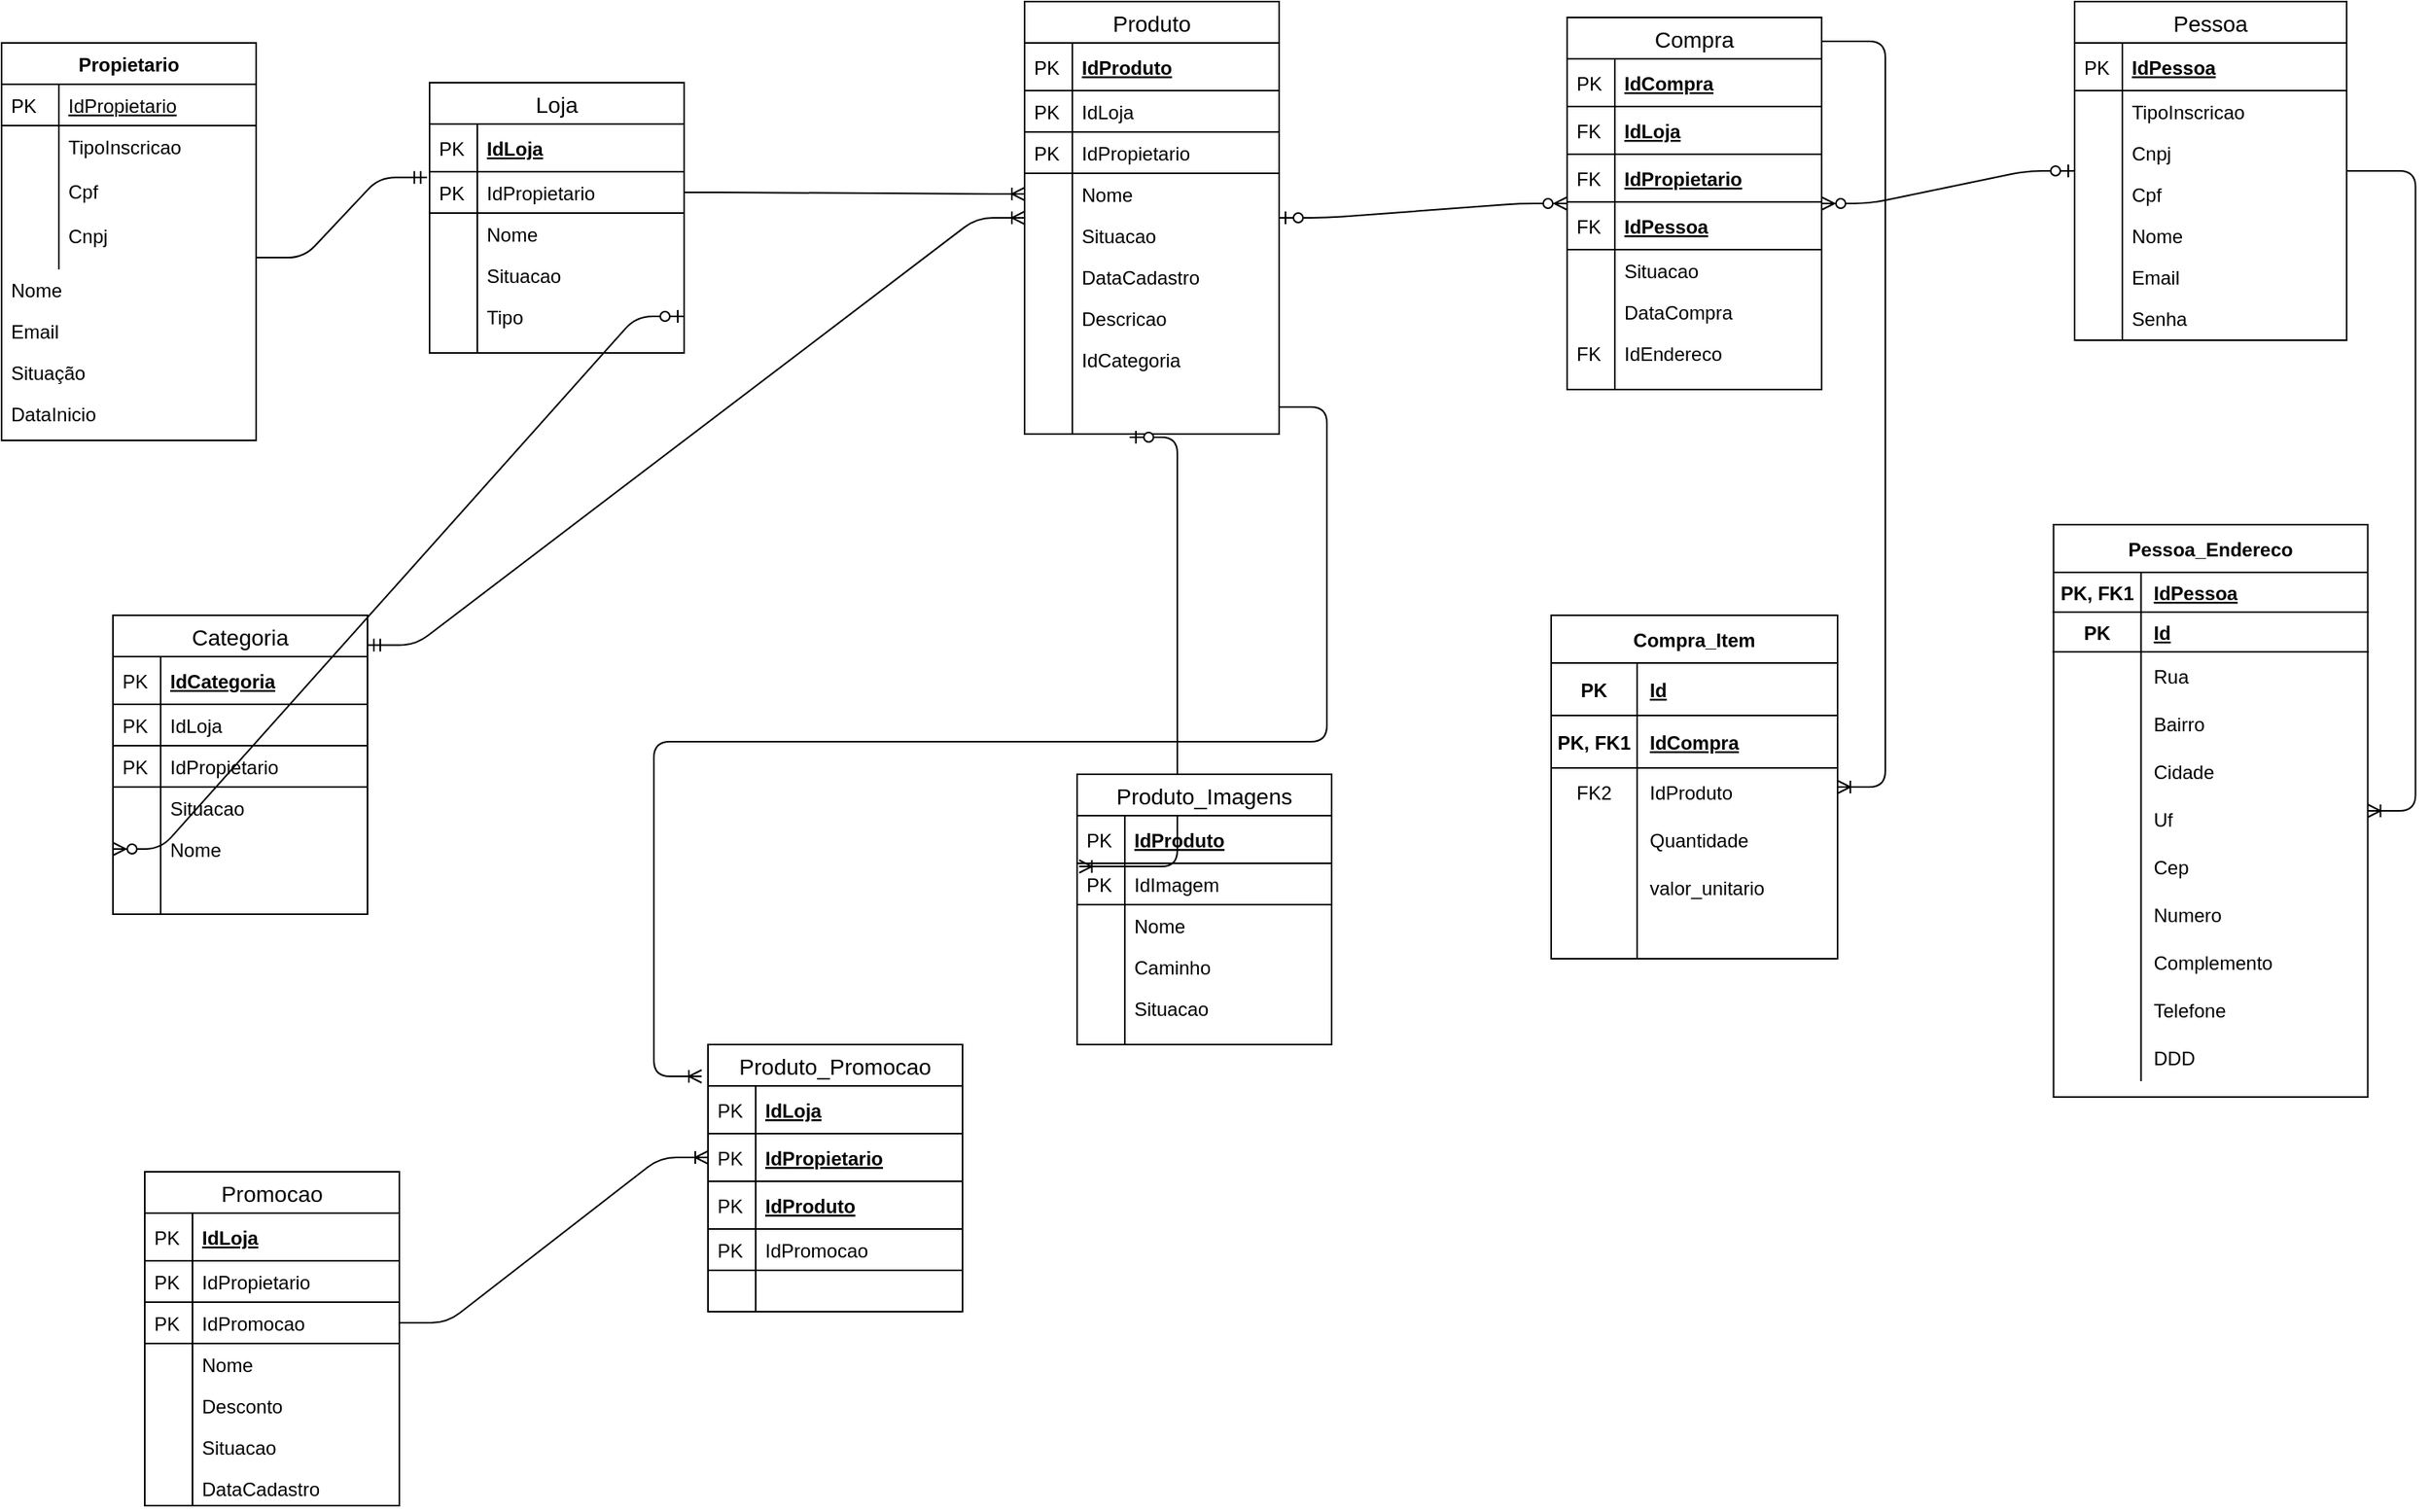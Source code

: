 <mxfile version="13.3.4" type="device"><diagram id="C5RBs43oDa-KdzZeNtuy" name="Page-1"><mxGraphModel dx="868" dy="450" grid="1" gridSize="11" guides="1" tooltips="1" connect="1" arrows="1" fold="1" page="1" pageScale="1" pageWidth="827" pageHeight="1169" math="0" shadow="0"><root><mxCell id="WIyWlLk6GJQsqaUBKTNV-0"/><mxCell id="WIyWlLk6GJQsqaUBKTNV-1" parent="WIyWlLk6GJQsqaUBKTNV-0"/><mxCell id="IjaLDlBsN7CcnIvrgZFz-37" value="" style="edgeStyle=entityRelationEdgeStyle;fontSize=12;html=1;endArrow=ERoneToMany;startArrow=ERmandOne;exitX=1;exitY=0.1;exitDx=0;exitDy=0;exitPerimeter=0;" parent="WIyWlLk6GJQsqaUBKTNV-1" source="IjaLDlBsN7CcnIvrgZFz-19" target="IjaLDlBsN7CcnIvrgZFz-8" edge="1"><mxGeometry width="100" height="100" relative="1" as="geometry"><mxPoint x="360" y="280" as="sourcePoint"/><mxPoint x="460" y="180" as="targetPoint"/></mxGeometry></mxCell><mxCell id="IjaLDlBsN7CcnIvrgZFz-8" value="Produto" style="swimlane;fontStyle=0;childLayout=stackLayout;horizontal=1;startSize=26;horizontalStack=0;resizeParent=1;resizeParentMax=0;resizeLast=0;collapsible=1;marginBottom=0;align=center;fontSize=14;" parent="WIyWlLk6GJQsqaUBKTNV-1" vertex="1"><mxGeometry x="693" y="34" width="160" height="272" as="geometry"/></mxCell><mxCell id="IjaLDlBsN7CcnIvrgZFz-9" value="IdProduto" style="shape=partialRectangle;top=0;left=0;right=0;bottom=1;align=left;verticalAlign=middle;fillColor=none;spacingLeft=34;spacingRight=4;overflow=hidden;rotatable=0;points=[[0,0.5],[1,0.5]];portConstraint=eastwest;dropTarget=0;fontStyle=5;fontSize=12;" parent="IjaLDlBsN7CcnIvrgZFz-8" vertex="1"><mxGeometry y="26" width="160" height="30" as="geometry"/></mxCell><mxCell id="IjaLDlBsN7CcnIvrgZFz-10" value="PK" style="shape=partialRectangle;top=0;left=0;bottom=0;fillColor=none;align=left;verticalAlign=middle;spacingLeft=4;spacingRight=4;overflow=hidden;rotatable=0;points=[];portConstraint=eastwest;part=1;fontSize=12;" parent="IjaLDlBsN7CcnIvrgZFz-9" vertex="1" connectable="0"><mxGeometry width="30" height="30" as="geometry"/></mxCell><mxCell id="IjaLDlBsN7CcnIvrgZFz-38" value="IdLoja" style="shape=partialRectangle;top=0;left=0;right=0;bottom=1;align=left;verticalAlign=top;fillColor=none;spacingLeft=34;spacingRight=4;overflow=hidden;rotatable=0;points=[[0,0.5],[1,0.5]];portConstraint=eastwest;dropTarget=0;fontSize=12;" parent="IjaLDlBsN7CcnIvrgZFz-8" vertex="1"><mxGeometry y="56" width="160" height="26" as="geometry"/></mxCell><mxCell id="IjaLDlBsN7CcnIvrgZFz-39" value="PK" style="shape=partialRectangle;top=0;left=0;bottom=0;fillColor=none;align=left;verticalAlign=top;spacingLeft=4;spacingRight=4;overflow=hidden;rotatable=0;points=[];portConstraint=eastwest;part=1;fontSize=12;" parent="IjaLDlBsN7CcnIvrgZFz-38" vertex="1" connectable="0"><mxGeometry width="30" height="26" as="geometry"/></mxCell><mxCell id="n8JMjwqoUIqYCR5QNEoi-51" value="IdPropietario" style="shape=partialRectangle;top=0;left=0;right=0;bottom=1;align=left;verticalAlign=top;fillColor=none;spacingLeft=34;spacingRight=4;overflow=hidden;rotatable=0;points=[[0,0.5],[1,0.5]];portConstraint=eastwest;dropTarget=0;fontSize=12;" parent="IjaLDlBsN7CcnIvrgZFz-8" vertex="1"><mxGeometry y="82" width="160" height="26" as="geometry"/></mxCell><mxCell id="n8JMjwqoUIqYCR5QNEoi-52" value="PK" style="shape=partialRectangle;top=0;left=0;bottom=0;fillColor=none;align=left;verticalAlign=top;spacingLeft=4;spacingRight=4;overflow=hidden;rotatable=0;points=[];portConstraint=eastwest;part=1;fontSize=12;" parent="n8JMjwqoUIqYCR5QNEoi-51" vertex="1" connectable="0"><mxGeometry width="30" height="26" as="geometry"/></mxCell><mxCell id="IjaLDlBsN7CcnIvrgZFz-11" value="Nome" style="shape=partialRectangle;top=0;left=0;right=0;bottom=0;align=left;verticalAlign=top;fillColor=none;spacingLeft=34;spacingRight=4;overflow=hidden;rotatable=0;points=[[0,0.5],[1,0.5]];portConstraint=eastwest;dropTarget=0;fontSize=12;" parent="IjaLDlBsN7CcnIvrgZFz-8" vertex="1"><mxGeometry y="108" width="160" height="26" as="geometry"/></mxCell><mxCell id="IjaLDlBsN7CcnIvrgZFz-12" value="" style="shape=partialRectangle;top=0;left=0;bottom=0;fillColor=none;align=left;verticalAlign=top;spacingLeft=4;spacingRight=4;overflow=hidden;rotatable=0;points=[];portConstraint=eastwest;part=1;fontSize=12;" parent="IjaLDlBsN7CcnIvrgZFz-11" vertex="1" connectable="0"><mxGeometry width="30" height="26" as="geometry"/></mxCell><mxCell id="IjaLDlBsN7CcnIvrgZFz-13" value="Situacao" style="shape=partialRectangle;top=0;left=0;right=0;bottom=0;align=left;verticalAlign=top;fillColor=none;spacingLeft=34;spacingRight=4;overflow=hidden;rotatable=0;points=[[0,0.5],[1,0.5]];portConstraint=eastwest;dropTarget=0;fontSize=12;" parent="IjaLDlBsN7CcnIvrgZFz-8" vertex="1"><mxGeometry y="134" width="160" height="26" as="geometry"/></mxCell><mxCell id="IjaLDlBsN7CcnIvrgZFz-14" value="" style="shape=partialRectangle;top=0;left=0;bottom=0;fillColor=none;align=left;verticalAlign=top;spacingLeft=4;spacingRight=4;overflow=hidden;rotatable=0;points=[];portConstraint=eastwest;part=1;fontSize=12;" parent="IjaLDlBsN7CcnIvrgZFz-13" vertex="1" connectable="0"><mxGeometry width="30" height="26" as="geometry"/></mxCell><mxCell id="IjaLDlBsN7CcnIvrgZFz-15" value="DataCadastro" style="shape=partialRectangle;top=0;left=0;right=0;bottom=0;align=left;verticalAlign=top;fillColor=none;spacingLeft=34;spacingRight=4;overflow=hidden;rotatable=0;points=[[0,0.5],[1,0.5]];portConstraint=eastwest;dropTarget=0;fontSize=12;" parent="IjaLDlBsN7CcnIvrgZFz-8" vertex="1"><mxGeometry y="160" width="160" height="26" as="geometry"/></mxCell><mxCell id="IjaLDlBsN7CcnIvrgZFz-16" value="" style="shape=partialRectangle;top=0;left=0;bottom=0;fillColor=none;align=left;verticalAlign=top;spacingLeft=4;spacingRight=4;overflow=hidden;rotatable=0;points=[];portConstraint=eastwest;part=1;fontSize=12;" parent="IjaLDlBsN7CcnIvrgZFz-15" vertex="1" connectable="0"><mxGeometry width="30" height="26" as="geometry"/></mxCell><mxCell id="IjaLDlBsN7CcnIvrgZFz-32" value="Descricao" style="shape=partialRectangle;top=0;left=0;right=0;bottom=0;align=left;verticalAlign=top;fillColor=none;spacingLeft=34;spacingRight=4;overflow=hidden;rotatable=0;points=[[0,0.5],[1,0.5]];portConstraint=eastwest;dropTarget=0;fontSize=12;" parent="IjaLDlBsN7CcnIvrgZFz-8" vertex="1"><mxGeometry y="186" width="160" height="26" as="geometry"/></mxCell><mxCell id="IjaLDlBsN7CcnIvrgZFz-33" value="" style="shape=partialRectangle;top=0;left=0;bottom=0;fillColor=none;align=left;verticalAlign=top;spacingLeft=4;spacingRight=4;overflow=hidden;rotatable=0;points=[];portConstraint=eastwest;part=1;fontSize=12;" parent="IjaLDlBsN7CcnIvrgZFz-32" vertex="1" connectable="0"><mxGeometry width="30" height="26" as="geometry"/></mxCell><mxCell id="IjaLDlBsN7CcnIvrgZFz-34" value="IdCategoria" style="shape=partialRectangle;top=0;left=0;right=0;bottom=0;align=left;verticalAlign=top;fillColor=none;spacingLeft=34;spacingRight=4;overflow=hidden;rotatable=0;points=[[0,0.5],[1,0.5]];portConstraint=eastwest;dropTarget=0;fontSize=12;" parent="IjaLDlBsN7CcnIvrgZFz-8" vertex="1"><mxGeometry y="212" width="160" height="26" as="geometry"/></mxCell><mxCell id="IjaLDlBsN7CcnIvrgZFz-35" value="" style="shape=partialRectangle;top=0;left=0;bottom=0;fillColor=none;align=left;verticalAlign=top;spacingLeft=4;spacingRight=4;overflow=hidden;rotatable=0;points=[];portConstraint=eastwest;part=1;fontSize=12;" parent="IjaLDlBsN7CcnIvrgZFz-34" vertex="1" connectable="0"><mxGeometry width="30" height="26" as="geometry"/></mxCell><mxCell id="IjaLDlBsN7CcnIvrgZFz-17" value="" style="shape=partialRectangle;top=0;left=0;right=0;bottom=0;align=left;verticalAlign=top;fillColor=none;spacingLeft=34;spacingRight=4;overflow=hidden;rotatable=0;points=[[0,0.5],[1,0.5]];portConstraint=eastwest;dropTarget=0;fontSize=12;" parent="IjaLDlBsN7CcnIvrgZFz-8" vertex="1"><mxGeometry y="238" width="160" height="34" as="geometry"/></mxCell><mxCell id="IjaLDlBsN7CcnIvrgZFz-18" value="" style="shape=partialRectangle;top=0;left=0;bottom=0;fillColor=none;align=left;verticalAlign=top;spacingLeft=4;spacingRight=4;overflow=hidden;rotatable=0;points=[];portConstraint=eastwest;part=1;fontSize=12;" parent="IjaLDlBsN7CcnIvrgZFz-17" vertex="1" connectable="0"><mxGeometry width="30" height="34" as="geometry"/></mxCell><mxCell id="IjaLDlBsN7CcnIvrgZFz-40" value="Loja" style="swimlane;fontStyle=0;childLayout=stackLayout;horizontal=1;startSize=26;horizontalStack=0;resizeParent=1;resizeParentMax=0;resizeLast=0;collapsible=1;marginBottom=0;align=center;fontSize=14;" parent="WIyWlLk6GJQsqaUBKTNV-1" vertex="1"><mxGeometry x="319" y="85" width="160" height="170" as="geometry"/></mxCell><mxCell id="IjaLDlBsN7CcnIvrgZFz-41" value="IdLoja" style="shape=partialRectangle;top=0;left=0;right=0;bottom=1;align=left;verticalAlign=middle;fillColor=none;spacingLeft=34;spacingRight=4;overflow=hidden;rotatable=0;points=[[0,0.5],[1,0.5]];portConstraint=eastwest;dropTarget=0;fontStyle=5;fontSize=12;" parent="IjaLDlBsN7CcnIvrgZFz-40" vertex="1"><mxGeometry y="26" width="160" height="30" as="geometry"/></mxCell><mxCell id="IjaLDlBsN7CcnIvrgZFz-42" value="PK" style="shape=partialRectangle;top=0;left=0;bottom=0;fillColor=none;align=left;verticalAlign=middle;spacingLeft=4;spacingRight=4;overflow=hidden;rotatable=0;points=[];portConstraint=eastwest;part=1;fontSize=12;" parent="IjaLDlBsN7CcnIvrgZFz-41" vertex="1" connectable="0"><mxGeometry width="30" height="30" as="geometry"/></mxCell><mxCell id="IjaLDlBsN7CcnIvrgZFz-51" value="IdPropietario" style="shape=partialRectangle;top=0;left=0;right=0;bottom=1;align=left;verticalAlign=top;fillColor=none;spacingLeft=34;spacingRight=4;overflow=hidden;rotatable=0;points=[[0,0.5],[1,0.5]];portConstraint=eastwest;dropTarget=0;fontSize=12;" parent="IjaLDlBsN7CcnIvrgZFz-40" vertex="1"><mxGeometry y="56" width="160" height="26" as="geometry"/></mxCell><mxCell id="IjaLDlBsN7CcnIvrgZFz-52" value="PK" style="shape=partialRectangle;top=0;left=0;bottom=0;fillColor=none;align=left;verticalAlign=top;spacingLeft=4;spacingRight=4;overflow=hidden;rotatable=0;points=[];portConstraint=eastwest;part=1;fontSize=12;" parent="IjaLDlBsN7CcnIvrgZFz-51" vertex="1" connectable="0"><mxGeometry width="30" height="26" as="geometry"/></mxCell><mxCell id="IjaLDlBsN7CcnIvrgZFz-43" value="Nome" style="shape=partialRectangle;top=0;left=0;right=0;bottom=0;align=left;verticalAlign=top;fillColor=none;spacingLeft=34;spacingRight=4;overflow=hidden;rotatable=0;points=[[0,0.5],[1,0.5]];portConstraint=eastwest;dropTarget=0;fontSize=12;" parent="IjaLDlBsN7CcnIvrgZFz-40" vertex="1"><mxGeometry y="82" width="160" height="26" as="geometry"/></mxCell><mxCell id="IjaLDlBsN7CcnIvrgZFz-44" value="" style="shape=partialRectangle;top=0;left=0;bottom=0;fillColor=none;align=left;verticalAlign=top;spacingLeft=4;spacingRight=4;overflow=hidden;rotatable=0;points=[];portConstraint=eastwest;part=1;fontSize=12;" parent="IjaLDlBsN7CcnIvrgZFz-43" vertex="1" connectable="0"><mxGeometry width="30" height="26" as="geometry"/></mxCell><mxCell id="IjaLDlBsN7CcnIvrgZFz-45" value="Situacao" style="shape=partialRectangle;top=0;left=0;right=0;bottom=0;align=left;verticalAlign=top;fillColor=none;spacingLeft=34;spacingRight=4;overflow=hidden;rotatable=0;points=[[0,0.5],[1,0.5]];portConstraint=eastwest;dropTarget=0;fontSize=12;" parent="IjaLDlBsN7CcnIvrgZFz-40" vertex="1"><mxGeometry y="108" width="160" height="26" as="geometry"/></mxCell><mxCell id="IjaLDlBsN7CcnIvrgZFz-46" value="" style="shape=partialRectangle;top=0;left=0;bottom=0;fillColor=none;align=left;verticalAlign=top;spacingLeft=4;spacingRight=4;overflow=hidden;rotatable=0;points=[];portConstraint=eastwest;part=1;fontSize=12;" parent="IjaLDlBsN7CcnIvrgZFz-45" vertex="1" connectable="0"><mxGeometry width="30" height="26" as="geometry"/></mxCell><mxCell id="IjaLDlBsN7CcnIvrgZFz-47" value="Tipo" style="shape=partialRectangle;top=0;left=0;right=0;bottom=0;align=left;verticalAlign=top;fillColor=none;spacingLeft=34;spacingRight=4;overflow=hidden;rotatable=0;points=[[0,0.5],[1,0.5]];portConstraint=eastwest;dropTarget=0;fontSize=12;" parent="IjaLDlBsN7CcnIvrgZFz-40" vertex="1"><mxGeometry y="134" width="160" height="26" as="geometry"/></mxCell><mxCell id="IjaLDlBsN7CcnIvrgZFz-48" value="" style="shape=partialRectangle;top=0;left=0;bottom=0;fillColor=none;align=left;verticalAlign=top;spacingLeft=4;spacingRight=4;overflow=hidden;rotatable=0;points=[];portConstraint=eastwest;part=1;fontSize=12;" parent="IjaLDlBsN7CcnIvrgZFz-47" vertex="1" connectable="0"><mxGeometry width="30" height="26" as="geometry"/></mxCell><mxCell id="IjaLDlBsN7CcnIvrgZFz-49" value="" style="shape=partialRectangle;top=0;left=0;right=0;bottom=0;align=left;verticalAlign=top;fillColor=none;spacingLeft=34;spacingRight=4;overflow=hidden;rotatable=0;points=[[0,0.5],[1,0.5]];portConstraint=eastwest;dropTarget=0;fontSize=12;" parent="IjaLDlBsN7CcnIvrgZFz-40" vertex="1"><mxGeometry y="160" width="160" height="10" as="geometry"/></mxCell><mxCell id="IjaLDlBsN7CcnIvrgZFz-50" value="" style="shape=partialRectangle;top=0;left=0;bottom=0;fillColor=none;align=left;verticalAlign=top;spacingLeft=4;spacingRight=4;overflow=hidden;rotatable=0;points=[];portConstraint=eastwest;part=1;fontSize=12;" parent="IjaLDlBsN7CcnIvrgZFz-49" vertex="1" connectable="0"><mxGeometry width="30" height="10" as="geometry"/></mxCell><mxCell id="n8JMjwqoUIqYCR5QNEoi-58" value="Pessoa" style="swimlane;fontStyle=0;childLayout=stackLayout;horizontal=1;startSize=26;horizontalStack=0;resizeParent=1;resizeParentMax=0;resizeLast=0;collapsible=1;marginBottom=0;align=center;fontSize=14;" parent="WIyWlLk6GJQsqaUBKTNV-1" vertex="1"><mxGeometry x="1353" y="34" width="171" height="213" as="geometry"/></mxCell><mxCell id="n8JMjwqoUIqYCR5QNEoi-59" value="IdPessoa" style="shape=partialRectangle;top=0;left=0;right=0;bottom=1;align=left;verticalAlign=middle;fillColor=none;spacingLeft=34;spacingRight=4;overflow=hidden;rotatable=0;points=[[0,0.5],[1,0.5]];portConstraint=eastwest;dropTarget=0;fontStyle=5;fontSize=12;" parent="n8JMjwqoUIqYCR5QNEoi-58" vertex="1"><mxGeometry y="26" width="171" height="30" as="geometry"/></mxCell><mxCell id="n8JMjwqoUIqYCR5QNEoi-60" value="PK" style="shape=partialRectangle;top=0;left=0;bottom=0;fillColor=none;align=left;verticalAlign=middle;spacingLeft=4;spacingRight=4;overflow=hidden;rotatable=0;points=[];portConstraint=eastwest;part=1;fontSize=12;" parent="n8JMjwqoUIqYCR5QNEoi-59" vertex="1" connectable="0"><mxGeometry width="30" height="30" as="geometry"/></mxCell><mxCell id="n8JMjwqoUIqYCR5QNEoi-61" value="TipoInscricao" style="shape=partialRectangle;top=0;left=0;right=0;bottom=0;align=left;verticalAlign=top;fillColor=none;spacingLeft=34;spacingRight=4;overflow=hidden;rotatable=0;points=[[0,0.5],[1,0.5]];portConstraint=eastwest;dropTarget=0;fontSize=12;" parent="n8JMjwqoUIqYCR5QNEoi-58" vertex="1"><mxGeometry y="56" width="171" height="26" as="geometry"/></mxCell><mxCell id="n8JMjwqoUIqYCR5QNEoi-62" value="" style="shape=partialRectangle;top=0;left=0;bottom=0;fillColor=none;align=left;verticalAlign=top;spacingLeft=4;spacingRight=4;overflow=hidden;rotatable=0;points=[];portConstraint=eastwest;part=1;fontSize=12;" parent="n8JMjwqoUIqYCR5QNEoi-61" vertex="1" connectable="0"><mxGeometry width="30" height="26" as="geometry"/></mxCell><mxCell id="n8JMjwqoUIqYCR5QNEoi-65" value="Cnpj" style="shape=partialRectangle;top=0;left=0;right=0;bottom=0;align=left;verticalAlign=top;fillColor=none;spacingLeft=34;spacingRight=4;overflow=hidden;rotatable=0;points=[[0,0.5],[1,0.5]];portConstraint=eastwest;dropTarget=0;fontSize=12;" parent="n8JMjwqoUIqYCR5QNEoi-58" vertex="1"><mxGeometry y="82" width="171" height="26" as="geometry"/></mxCell><mxCell id="n8JMjwqoUIqYCR5QNEoi-66" value="" style="shape=partialRectangle;top=0;left=0;bottom=0;fillColor=none;align=left;verticalAlign=top;spacingLeft=4;spacingRight=4;overflow=hidden;rotatable=0;points=[];portConstraint=eastwest;part=1;fontSize=12;" parent="n8JMjwqoUIqYCR5QNEoi-65" vertex="1" connectable="0"><mxGeometry width="30" height="26" as="geometry"/></mxCell><mxCell id="n8JMjwqoUIqYCR5QNEoi-63" value="Cpf" style="shape=partialRectangle;top=0;left=0;right=0;bottom=0;align=left;verticalAlign=top;fillColor=none;spacingLeft=34;spacingRight=4;overflow=hidden;rotatable=0;points=[[0,0.5],[1,0.5]];portConstraint=eastwest;dropTarget=0;fontSize=12;" parent="n8JMjwqoUIqYCR5QNEoi-58" vertex="1"><mxGeometry y="108" width="171" height="26" as="geometry"/></mxCell><mxCell id="n8JMjwqoUIqYCR5QNEoi-64" value="" style="shape=partialRectangle;top=0;left=0;bottom=0;fillColor=none;align=left;verticalAlign=top;spacingLeft=4;spacingRight=4;overflow=hidden;rotatable=0;points=[];portConstraint=eastwest;part=1;fontSize=12;" parent="n8JMjwqoUIqYCR5QNEoi-63" vertex="1" connectable="0"><mxGeometry width="30" height="26" as="geometry"/></mxCell><mxCell id="iPgLFJTCMIn4uFWA-2-Y-0" value="Nome" style="shape=partialRectangle;top=0;left=0;right=0;bottom=0;align=left;verticalAlign=top;fillColor=none;spacingLeft=34;spacingRight=4;overflow=hidden;rotatable=0;points=[[0,0.5],[1,0.5]];portConstraint=eastwest;dropTarget=0;fontSize=12;" parent="n8JMjwqoUIqYCR5QNEoi-58" vertex="1"><mxGeometry y="134" width="171" height="26" as="geometry"/></mxCell><mxCell id="iPgLFJTCMIn4uFWA-2-Y-1" value="" style="shape=partialRectangle;top=0;left=0;bottom=0;fillColor=none;align=left;verticalAlign=top;spacingLeft=4;spacingRight=4;overflow=hidden;rotatable=0;points=[];portConstraint=eastwest;part=1;fontSize=12;" parent="iPgLFJTCMIn4uFWA-2-Y-0" vertex="1" connectable="0"><mxGeometry width="30" height="26" as="geometry"/></mxCell><mxCell id="n8JMjwqoUIqYCR5QNEoi-69" value="Email" style="shape=partialRectangle;top=0;left=0;right=0;bottom=0;align=left;verticalAlign=top;fillColor=none;spacingLeft=34;spacingRight=4;overflow=hidden;rotatable=0;points=[[0,0.5],[1,0.5]];portConstraint=eastwest;dropTarget=0;fontSize=12;" parent="n8JMjwqoUIqYCR5QNEoi-58" vertex="1"><mxGeometry y="160" width="171" height="26" as="geometry"/></mxCell><mxCell id="n8JMjwqoUIqYCR5QNEoi-70" value="" style="shape=partialRectangle;top=0;left=0;bottom=0;fillColor=none;align=left;verticalAlign=top;spacingLeft=4;spacingRight=4;overflow=hidden;rotatable=0;points=[];portConstraint=eastwest;part=1;fontSize=12;" parent="n8JMjwqoUIqYCR5QNEoi-69" vertex="1" connectable="0"><mxGeometry width="30" height="26" as="geometry"/></mxCell><mxCell id="iPgLFJTCMIn4uFWA-2-Y-2" value="Senha" style="shape=partialRectangle;top=0;left=0;right=0;bottom=0;align=left;verticalAlign=top;fillColor=none;spacingLeft=34;spacingRight=4;overflow=hidden;rotatable=0;points=[[0,0.5],[1,0.5]];portConstraint=eastwest;dropTarget=0;fontSize=12;" parent="n8JMjwqoUIqYCR5QNEoi-58" vertex="1"><mxGeometry y="186" width="171" height="26" as="geometry"/></mxCell><mxCell id="iPgLFJTCMIn4uFWA-2-Y-3" value="" style="shape=partialRectangle;top=0;left=0;bottom=0;fillColor=none;align=left;verticalAlign=top;spacingLeft=4;spacingRight=4;overflow=hidden;rotatable=0;points=[];portConstraint=eastwest;part=1;fontSize=12;" parent="iPgLFJTCMIn4uFWA-2-Y-2" vertex="1" connectable="0"><mxGeometry width="30" height="26" as="geometry"/></mxCell><mxCell id="n8JMjwqoUIqYCR5QNEoi-67" value="" style="shape=partialRectangle;top=0;left=0;right=0;bottom=0;align=left;verticalAlign=top;fillColor=none;spacingLeft=34;spacingRight=4;overflow=hidden;rotatable=0;points=[[0,0.5],[1,0.5]];portConstraint=eastwest;dropTarget=0;fontSize=12;" parent="n8JMjwqoUIqYCR5QNEoi-58" vertex="1"><mxGeometry y="212" width="171" height="1" as="geometry"/></mxCell><mxCell id="n8JMjwqoUIqYCR5QNEoi-68" value="" style="shape=partialRectangle;top=0;left=0;bottom=0;fillColor=none;align=left;verticalAlign=top;spacingLeft=4;spacingRight=4;overflow=hidden;rotatable=0;points=[];portConstraint=eastwest;part=1;fontSize=12;" parent="n8JMjwqoUIqYCR5QNEoi-67" vertex="1" connectable="0"><mxGeometry width="30" height="1" as="geometry"/></mxCell><mxCell id="n8JMjwqoUIqYCR5QNEoi-71" value="Compra" style="swimlane;fontStyle=0;childLayout=stackLayout;horizontal=1;startSize=26;horizontalStack=0;resizeParent=1;resizeParentMax=0;resizeLast=0;collapsible=1;marginBottom=0;align=center;fontSize=14;" parent="WIyWlLk6GJQsqaUBKTNV-1" vertex="1"><mxGeometry x="1034" y="44" width="160" height="234" as="geometry"/></mxCell><mxCell id="n8JMjwqoUIqYCR5QNEoi-84" value="IdCompra" style="shape=partialRectangle;top=0;left=0;right=0;bottom=1;align=left;verticalAlign=middle;fillColor=none;spacingLeft=34;spacingRight=4;overflow=hidden;rotatable=0;points=[[0,0.5],[1,0.5]];portConstraint=eastwest;dropTarget=0;fontStyle=5;fontSize=12;" parent="n8JMjwqoUIqYCR5QNEoi-71" vertex="1"><mxGeometry y="26" width="160" height="30" as="geometry"/></mxCell><mxCell id="n8JMjwqoUIqYCR5QNEoi-85" value="PK" style="shape=partialRectangle;top=0;left=0;bottom=0;fillColor=none;align=left;verticalAlign=middle;spacingLeft=4;spacingRight=4;overflow=hidden;rotatable=0;points=[];portConstraint=eastwest;part=1;fontSize=12;" parent="n8JMjwqoUIqYCR5QNEoi-84" vertex="1" connectable="0"><mxGeometry width="30" height="30" as="geometry"/></mxCell><mxCell id="n8JMjwqoUIqYCR5QNEoi-82" value="IdLoja" style="shape=partialRectangle;top=0;left=0;right=0;bottom=1;align=left;verticalAlign=middle;fillColor=none;spacingLeft=34;spacingRight=4;overflow=hidden;rotatable=0;points=[[0,0.5],[1,0.5]];portConstraint=eastwest;dropTarget=0;fontStyle=5;fontSize=12;" parent="n8JMjwqoUIqYCR5QNEoi-71" vertex="1"><mxGeometry y="56" width="160" height="30" as="geometry"/></mxCell><mxCell id="n8JMjwqoUIqYCR5QNEoi-83" value="FK" style="shape=partialRectangle;top=0;left=0;bottom=0;fillColor=none;align=left;verticalAlign=middle;spacingLeft=4;spacingRight=4;overflow=hidden;rotatable=0;points=[];portConstraint=eastwest;part=1;fontSize=12;" parent="n8JMjwqoUIqYCR5QNEoi-82" vertex="1" connectable="0"><mxGeometry width="30" height="30" as="geometry"/></mxCell><mxCell id="n8JMjwqoUIqYCR5QNEoi-72" value="IdPropietario" style="shape=partialRectangle;top=0;left=0;right=0;bottom=1;align=left;verticalAlign=middle;fillColor=none;spacingLeft=34;spacingRight=4;overflow=hidden;rotatable=0;points=[[0,0.5],[1,0.5]];portConstraint=eastwest;dropTarget=0;fontStyle=5;fontSize=12;" parent="n8JMjwqoUIqYCR5QNEoi-71" vertex="1"><mxGeometry y="86" width="160" height="30" as="geometry"/></mxCell><mxCell id="n8JMjwqoUIqYCR5QNEoi-73" value="FK" style="shape=partialRectangle;top=0;left=0;bottom=0;fillColor=none;align=left;verticalAlign=middle;spacingLeft=4;spacingRight=4;overflow=hidden;rotatable=0;points=[];portConstraint=eastwest;part=1;fontSize=12;" parent="n8JMjwqoUIqYCR5QNEoi-72" vertex="1" connectable="0"><mxGeometry width="30" height="30" as="geometry"/></mxCell><mxCell id="n8JMjwqoUIqYCR5QNEoi-88" value="IdPessoa" style="shape=partialRectangle;top=0;left=0;right=0;bottom=1;align=left;verticalAlign=middle;fillColor=none;spacingLeft=34;spacingRight=4;overflow=hidden;rotatable=0;points=[[0,0.5],[1,0.5]];portConstraint=eastwest;dropTarget=0;fontStyle=5;fontSize=12;" parent="n8JMjwqoUIqYCR5QNEoi-71" vertex="1"><mxGeometry y="116" width="160" height="30" as="geometry"/></mxCell><mxCell id="n8JMjwqoUIqYCR5QNEoi-89" value="FK" style="shape=partialRectangle;top=0;left=0;bottom=0;fillColor=none;align=left;verticalAlign=middle;spacingLeft=4;spacingRight=4;overflow=hidden;rotatable=0;points=[];portConstraint=eastwest;part=1;fontSize=12;" parent="n8JMjwqoUIqYCR5QNEoi-88" vertex="1" connectable="0"><mxGeometry width="30" height="30" as="geometry"/></mxCell><mxCell id="n8JMjwqoUIqYCR5QNEoi-78" value="Situacao" style="shape=partialRectangle;top=0;left=0;right=0;bottom=0;align=left;verticalAlign=top;fillColor=none;spacingLeft=34;spacingRight=4;overflow=hidden;rotatable=0;points=[[0,0.5],[1,0.5]];portConstraint=eastwest;dropTarget=0;fontSize=12;" parent="n8JMjwqoUIqYCR5QNEoi-71" vertex="1"><mxGeometry y="146" width="160" height="26" as="geometry"/></mxCell><mxCell id="n8JMjwqoUIqYCR5QNEoi-79" value="" style="shape=partialRectangle;top=0;left=0;bottom=0;fillColor=none;align=left;verticalAlign=top;spacingLeft=4;spacingRight=4;overflow=hidden;rotatable=0;points=[];portConstraint=eastwest;part=1;fontSize=12;" parent="n8JMjwqoUIqYCR5QNEoi-78" vertex="1" connectable="0"><mxGeometry width="30" height="26" as="geometry"/></mxCell><mxCell id="n8JMjwqoUIqYCR5QNEoi-90" value="DataCompra" style="shape=partialRectangle;top=0;left=0;right=0;bottom=0;align=left;verticalAlign=top;fillColor=none;spacingLeft=34;spacingRight=4;overflow=hidden;rotatable=0;points=[[0,0.5],[1,0.5]];portConstraint=eastwest;dropTarget=0;fontSize=12;" parent="n8JMjwqoUIqYCR5QNEoi-71" vertex="1"><mxGeometry y="172" width="160" height="26" as="geometry"/></mxCell><mxCell id="n8JMjwqoUIqYCR5QNEoi-91" value="" style="shape=partialRectangle;top=0;left=0;bottom=0;fillColor=none;align=left;verticalAlign=top;spacingLeft=4;spacingRight=4;overflow=hidden;rotatable=0;points=[];portConstraint=eastwest;part=1;fontSize=12;" parent="n8JMjwqoUIqYCR5QNEoi-90" vertex="1" connectable="0"><mxGeometry width="30" height="26" as="geometry"/></mxCell><mxCell id="C820ELWJk_vKVtkxc_hi-0" value="IdEndereco" style="shape=partialRectangle;top=0;left=0;right=0;bottom=0;align=left;verticalAlign=top;fillColor=none;spacingLeft=34;spacingRight=4;overflow=hidden;rotatable=0;points=[[0,0.5],[1,0.5]];portConstraint=eastwest;dropTarget=0;fontSize=12;" vertex="1" parent="n8JMjwqoUIqYCR5QNEoi-71"><mxGeometry y="198" width="160" height="26" as="geometry"/></mxCell><mxCell id="C820ELWJk_vKVtkxc_hi-1" value="FK" style="shape=partialRectangle;top=0;left=0;bottom=0;fillColor=none;align=left;verticalAlign=top;spacingLeft=4;spacingRight=4;overflow=hidden;rotatable=0;points=[];portConstraint=eastwest;part=1;fontSize=12;" vertex="1" connectable="0" parent="C820ELWJk_vKVtkxc_hi-0"><mxGeometry width="30" height="26" as="geometry"/></mxCell><mxCell id="n8JMjwqoUIqYCR5QNEoi-80" value="" style="shape=partialRectangle;top=0;left=0;right=0;bottom=0;align=left;verticalAlign=top;fillColor=none;spacingLeft=34;spacingRight=4;overflow=hidden;rotatable=0;points=[[0,0.5],[1,0.5]];portConstraint=eastwest;dropTarget=0;fontSize=12;" parent="n8JMjwqoUIqYCR5QNEoi-71" vertex="1"><mxGeometry y="224" width="160" height="10" as="geometry"/></mxCell><mxCell id="n8JMjwqoUIqYCR5QNEoi-81" value="" style="shape=partialRectangle;top=0;left=0;bottom=0;fillColor=none;align=left;verticalAlign=top;spacingLeft=4;spacingRight=4;overflow=hidden;rotatable=0;points=[];portConstraint=eastwest;part=1;fontSize=12;" parent="n8JMjwqoUIqYCR5QNEoi-80" vertex="1" connectable="0"><mxGeometry width="30" height="10" as="geometry"/></mxCell><mxCell id="IjaLDlBsN7CcnIvrgZFz-19" value="Categoria" style="swimlane;fontStyle=0;childLayout=stackLayout;horizontal=1;startSize=26;horizontalStack=0;resizeParent=1;resizeParentMax=0;resizeLast=0;collapsible=1;marginBottom=0;align=center;fontSize=14;" parent="WIyWlLk6GJQsqaUBKTNV-1" vertex="1"><mxGeometry x="120" y="420" width="160" height="188" as="geometry"/></mxCell><mxCell id="IjaLDlBsN7CcnIvrgZFz-20" value="IdCategoria" style="shape=partialRectangle;top=0;left=0;right=0;bottom=1;align=left;verticalAlign=middle;fillColor=none;spacingLeft=34;spacingRight=4;overflow=hidden;rotatable=0;points=[[0,0.5],[1,0.5]];portConstraint=eastwest;dropTarget=0;fontStyle=5;fontSize=12;" parent="IjaLDlBsN7CcnIvrgZFz-19" vertex="1"><mxGeometry y="26" width="160" height="30" as="geometry"/></mxCell><mxCell id="IjaLDlBsN7CcnIvrgZFz-21" value="PK" style="shape=partialRectangle;top=0;left=0;bottom=0;fillColor=none;align=left;verticalAlign=middle;spacingLeft=4;spacingRight=4;overflow=hidden;rotatable=0;points=[];portConstraint=eastwest;part=1;fontSize=12;" parent="IjaLDlBsN7CcnIvrgZFz-20" vertex="1" connectable="0"><mxGeometry width="30" height="30" as="geometry"/></mxCell><mxCell id="n8JMjwqoUIqYCR5QNEoi-54" value="IdLoja" style="shape=partialRectangle;top=0;left=0;right=0;bottom=1;align=left;verticalAlign=top;fillColor=none;spacingLeft=34;spacingRight=4;overflow=hidden;rotatable=0;points=[[0,0.5],[1,0.5]];portConstraint=eastwest;dropTarget=0;fontSize=12;" parent="IjaLDlBsN7CcnIvrgZFz-19" vertex="1"><mxGeometry y="56" width="160" height="26" as="geometry"/></mxCell><mxCell id="n8JMjwqoUIqYCR5QNEoi-55" value="PK" style="shape=partialRectangle;top=0;left=0;bottom=0;fillColor=none;align=left;verticalAlign=top;spacingLeft=4;spacingRight=4;overflow=hidden;rotatable=0;points=[];portConstraint=eastwest;part=1;fontSize=12;" parent="n8JMjwqoUIqYCR5QNEoi-54" vertex="1" connectable="0"><mxGeometry width="30" height="26" as="geometry"/></mxCell><mxCell id="n8JMjwqoUIqYCR5QNEoi-56" value="IdPropietario" style="shape=partialRectangle;top=0;left=0;right=0;bottom=1;align=left;verticalAlign=top;fillColor=none;spacingLeft=34;spacingRight=4;overflow=hidden;rotatable=0;points=[[0,0.5],[1,0.5]];portConstraint=eastwest;dropTarget=0;fontSize=12;" parent="IjaLDlBsN7CcnIvrgZFz-19" vertex="1"><mxGeometry y="82" width="160" height="26" as="geometry"/></mxCell><mxCell id="n8JMjwqoUIqYCR5QNEoi-57" value="PK" style="shape=partialRectangle;top=0;left=0;bottom=0;fillColor=none;align=left;verticalAlign=top;spacingLeft=4;spacingRight=4;overflow=hidden;rotatable=0;points=[];portConstraint=eastwest;part=1;fontSize=12;" parent="n8JMjwqoUIqYCR5QNEoi-56" vertex="1" connectable="0"><mxGeometry width="30" height="26" as="geometry"/></mxCell><mxCell id="IjaLDlBsN7CcnIvrgZFz-30" value="Situacao" style="shape=partialRectangle;top=0;left=0;right=0;bottom=0;align=left;verticalAlign=top;fillColor=none;spacingLeft=34;spacingRight=4;overflow=hidden;rotatable=0;points=[[0,0.5],[1,0.5]];portConstraint=eastwest;dropTarget=0;fontSize=12;" parent="IjaLDlBsN7CcnIvrgZFz-19" vertex="1"><mxGeometry y="108" width="160" height="26" as="geometry"/></mxCell><mxCell id="IjaLDlBsN7CcnIvrgZFz-31" value="" style="shape=partialRectangle;top=0;left=0;bottom=0;fillColor=none;align=left;verticalAlign=top;spacingLeft=4;spacingRight=4;overflow=hidden;rotatable=0;points=[];portConstraint=eastwest;part=1;fontSize=12;" parent="IjaLDlBsN7CcnIvrgZFz-30" vertex="1" connectable="0"><mxGeometry width="30" height="26" as="geometry"/></mxCell><mxCell id="IjaLDlBsN7CcnIvrgZFz-22" value="Nome" style="shape=partialRectangle;top=0;left=0;right=0;bottom=0;align=left;verticalAlign=top;fillColor=none;spacingLeft=34;spacingRight=4;overflow=hidden;rotatable=0;points=[[0,0.5],[1,0.5]];portConstraint=eastwest;dropTarget=0;fontSize=12;" parent="IjaLDlBsN7CcnIvrgZFz-19" vertex="1"><mxGeometry y="134" width="160" height="26" as="geometry"/></mxCell><mxCell id="IjaLDlBsN7CcnIvrgZFz-23" value="" style="shape=partialRectangle;top=0;left=0;bottom=0;fillColor=none;align=left;verticalAlign=top;spacingLeft=4;spacingRight=4;overflow=hidden;rotatable=0;points=[];portConstraint=eastwest;part=1;fontSize=12;" parent="IjaLDlBsN7CcnIvrgZFz-22" vertex="1" connectable="0"><mxGeometry width="30" height="26" as="geometry"/></mxCell><mxCell id="IjaLDlBsN7CcnIvrgZFz-28" value="" style="shape=partialRectangle;top=0;left=0;right=0;bottom=0;align=left;verticalAlign=top;fillColor=none;spacingLeft=34;spacingRight=4;overflow=hidden;rotatable=0;points=[[0,0.5],[1,0.5]];portConstraint=eastwest;dropTarget=0;fontSize=12;" parent="IjaLDlBsN7CcnIvrgZFz-19" vertex="1"><mxGeometry y="160" width="160" height="28" as="geometry"/></mxCell><mxCell id="IjaLDlBsN7CcnIvrgZFz-29" value="" style="shape=partialRectangle;top=0;left=0;bottom=0;fillColor=none;align=left;verticalAlign=top;spacingLeft=4;spacingRight=4;overflow=hidden;rotatable=0;points=[];portConstraint=eastwest;part=1;fontSize=12;" parent="IjaLDlBsN7CcnIvrgZFz-28" vertex="1" connectable="0"><mxGeometry width="30" height="28" as="geometry"/></mxCell><mxCell id="zkfFHV4jXpPFQw0GAbJ--51" value="Propietario" style="swimlane;fontStyle=1;childLayout=stackLayout;horizontal=1;startSize=26;horizontalStack=0;resizeParent=1;resizeLast=0;collapsible=1;marginBottom=0;rounded=0;shadow=0;strokeWidth=1;" parent="WIyWlLk6GJQsqaUBKTNV-1" vertex="1"><mxGeometry x="50" y="60" width="160" height="250" as="geometry"><mxRectangle x="20" y="80" width="160" height="26" as="alternateBounds"/></mxGeometry></mxCell><mxCell id="zkfFHV4jXpPFQw0GAbJ--52" value="IdPropietario" style="shape=partialRectangle;top=0;left=0;right=0;bottom=1;align=left;verticalAlign=top;fillColor=none;spacingLeft=40;spacingRight=4;overflow=hidden;rotatable=0;points=[[0,0.5],[1,0.5]];portConstraint=eastwest;dropTarget=0;rounded=0;shadow=0;strokeWidth=1;fontStyle=4" parent="zkfFHV4jXpPFQw0GAbJ--51" vertex="1"><mxGeometry y="26" width="160" height="26" as="geometry"/></mxCell><mxCell id="zkfFHV4jXpPFQw0GAbJ--53" value="PK" style="shape=partialRectangle;top=0;left=0;bottom=0;fillColor=none;align=left;verticalAlign=top;spacingLeft=4;spacingRight=4;overflow=hidden;rotatable=0;points=[];portConstraint=eastwest;part=1;" parent="zkfFHV4jXpPFQw0GAbJ--52" vertex="1" connectable="0"><mxGeometry width="36" height="26" as="geometry"/></mxCell><mxCell id="IjaLDlBsN7CcnIvrgZFz-0" value="TipoInscricao" style="shape=partialRectangle;top=0;left=0;right=0;bottom=0;align=left;verticalAlign=top;fillColor=none;spacingLeft=40;spacingRight=4;overflow=hidden;rotatable=0;points=[[0,0.5],[1,0.5]];portConstraint=eastwest;dropTarget=0;rounded=0;shadow=0;strokeWidth=1;" parent="zkfFHV4jXpPFQw0GAbJ--51" vertex="1"><mxGeometry y="52" width="160" height="28" as="geometry"/></mxCell><mxCell id="IjaLDlBsN7CcnIvrgZFz-1" value="" style="shape=partialRectangle;top=0;left=0;bottom=0;fillColor=none;align=left;verticalAlign=top;spacingLeft=4;spacingRight=4;overflow=hidden;rotatable=0;points=[];portConstraint=eastwest;part=1;" parent="IjaLDlBsN7CcnIvrgZFz-0" vertex="1" connectable="0"><mxGeometry width="36" height="28" as="geometry"/></mxCell><mxCell id="IjaLDlBsN7CcnIvrgZFz-2" value="Cpf" style="shape=partialRectangle;top=0;left=0;right=0;bottom=0;align=left;verticalAlign=top;fillColor=none;spacingLeft=40;spacingRight=4;overflow=hidden;rotatable=0;points=[[0,0.5],[1,0.5]];portConstraint=eastwest;dropTarget=0;rounded=0;shadow=0;strokeWidth=1;" parent="zkfFHV4jXpPFQw0GAbJ--51" vertex="1"><mxGeometry y="80" width="160" height="28" as="geometry"/></mxCell><mxCell id="IjaLDlBsN7CcnIvrgZFz-3" value="" style="shape=partialRectangle;top=0;left=0;bottom=0;fillColor=none;align=left;verticalAlign=top;spacingLeft=4;spacingRight=4;overflow=hidden;rotatable=0;points=[];portConstraint=eastwest;part=1;" parent="IjaLDlBsN7CcnIvrgZFz-2" vertex="1" connectable="0"><mxGeometry width="36" height="28" as="geometry"/></mxCell><mxCell id="IjaLDlBsN7CcnIvrgZFz-4" value="Cnpj" style="shape=partialRectangle;top=0;left=0;right=0;bottom=0;align=left;verticalAlign=top;fillColor=none;spacingLeft=40;spacingRight=4;overflow=hidden;rotatable=0;points=[[0,0.5],[1,0.5]];portConstraint=eastwest;dropTarget=0;rounded=0;shadow=0;strokeWidth=1;" parent="zkfFHV4jXpPFQw0GAbJ--51" vertex="1"><mxGeometry y="108" width="160" height="34" as="geometry"/></mxCell><mxCell id="IjaLDlBsN7CcnIvrgZFz-5" value="" style="shape=partialRectangle;top=0;left=0;bottom=0;fillColor=none;align=left;verticalAlign=top;spacingLeft=4;spacingRight=4;overflow=hidden;rotatable=0;points=[];portConstraint=eastwest;part=1;" parent="IjaLDlBsN7CcnIvrgZFz-4" vertex="1" connectable="0"><mxGeometry width="36" height="34" as="geometry"/></mxCell><mxCell id="IjaLDlBsN7CcnIvrgZFz-70" value="Nome" style="text;strokeColor=none;fillColor=none;spacingLeft=4;spacingRight=4;overflow=hidden;rotatable=0;points=[[0,0.5],[1,0.5]];portConstraint=eastwest;fontSize=12;" parent="zkfFHV4jXpPFQw0GAbJ--51" vertex="1"><mxGeometry y="142" width="160" height="26" as="geometry"/></mxCell><mxCell id="IjaLDlBsN7CcnIvrgZFz-69" value="Email" style="text;strokeColor=none;fillColor=none;spacingLeft=4;spacingRight=4;overflow=hidden;rotatable=0;points=[[0,0.5],[1,0.5]];portConstraint=eastwest;fontSize=12;" parent="zkfFHV4jXpPFQw0GAbJ--51" vertex="1"><mxGeometry y="168" width="160" height="26" as="geometry"/></mxCell><mxCell id="IjaLDlBsN7CcnIvrgZFz-72" value="Situação" style="text;strokeColor=none;fillColor=none;spacingLeft=4;spacingRight=4;overflow=hidden;rotatable=0;points=[[0,0.5],[1,0.5]];portConstraint=eastwest;fontSize=12;" parent="zkfFHV4jXpPFQw0GAbJ--51" vertex="1"><mxGeometry y="194" width="160" height="26" as="geometry"/></mxCell><mxCell id="IjaLDlBsN7CcnIvrgZFz-73" value="DataInicio" style="text;strokeColor=none;fillColor=none;spacingLeft=4;spacingRight=4;overflow=hidden;rotatable=0;points=[[0,0.5],[1,0.5]];portConstraint=eastwest;fontSize=12;" parent="WIyWlLk6GJQsqaUBKTNV-1" vertex="1"><mxGeometry x="50" y="280" width="160" height="26" as="geometry"/></mxCell><mxCell id="IjaLDlBsN7CcnIvrgZFz-74" value="" style="edgeStyle=entityRelationEdgeStyle;fontSize=12;html=1;endArrow=ERmandOne;entryX=-0.01;entryY=0.141;entryDx=0;entryDy=0;entryPerimeter=0;" parent="WIyWlLk6GJQsqaUBKTNV-1" target="IjaLDlBsN7CcnIvrgZFz-51" edge="1"><mxGeometry width="100" height="100" relative="1" as="geometry"><mxPoint x="210" y="195" as="sourcePoint"/><mxPoint x="310" y="95" as="targetPoint"/></mxGeometry></mxCell><mxCell id="IjaLDlBsN7CcnIvrgZFz-76" value="" style="edgeStyle=entityRelationEdgeStyle;fontSize=12;html=1;endArrow=ERoneToMany;entryX=0;entryY=0.5;entryDx=0;entryDy=0;" parent="WIyWlLk6GJQsqaUBKTNV-1" source="IjaLDlBsN7CcnIvrgZFz-51" target="IjaLDlBsN7CcnIvrgZFz-11" edge="1"><mxGeometry width="100" height="100" relative="1" as="geometry"><mxPoint x="494" y="130" as="sourcePoint"/><mxPoint x="594" y="30" as="targetPoint"/></mxGeometry></mxCell><mxCell id="IjaLDlBsN7CcnIvrgZFz-80" value="" style="edgeStyle=entityRelationEdgeStyle;fontSize=12;html=1;endArrow=ERoneToMany;startArrow=ERzeroToOne;entryX=0.008;entryY=0.077;entryDx=0;entryDy=0;entryPerimeter=0;" parent="WIyWlLk6GJQsqaUBKTNV-1" target="IjaLDlBsN7CcnIvrgZFz-64" edge="1"><mxGeometry width="100" height="100" relative="1" as="geometry"><mxPoint x="759" y="308" as="sourcePoint"/><mxPoint x="750" y="383" as="targetPoint"/></mxGeometry></mxCell><mxCell id="n8JMjwqoUIqYCR5QNEoi-47" value="" style="edgeStyle=entityRelationEdgeStyle;fontSize=12;html=1;endArrow=ERoneToMany;exitX=1;exitY=0.5;exitDx=0;exitDy=0;entryX=0;entryY=0.5;entryDx=0;entryDy=0;" parent="WIyWlLk6GJQsqaUBKTNV-1" source="n8JMjwqoUIqYCR5QNEoi-26" target="n8JMjwqoUIqYCR5QNEoi-41" edge="1"><mxGeometry width="100" height="100" relative="1" as="geometry"><mxPoint x="390" y="810" as="sourcePoint"/><mxPoint x="490" y="710" as="targetPoint"/></mxGeometry></mxCell><mxCell id="iPgLFJTCMIn4uFWA-2-Y-34" value="Pessoa_Endereco" style="shape=table;startSize=30;container=1;collapsible=1;childLayout=tableLayout;fixedRows=1;rowLines=0;fontStyle=1;align=center;resizeLast=1;" parent="WIyWlLk6GJQsqaUBKTNV-1" vertex="1"><mxGeometry x="1339.75" y="363" width="197.5" height="360" as="geometry"><mxRectangle x="1331" y="330" width="132" height="30" as="alternateBounds"/></mxGeometry></mxCell><mxCell id="iPgLFJTCMIn4uFWA-2-Y-35" value="" style="shape=partialRectangle;collapsible=0;dropTarget=0;pointerEvents=0;fillColor=none;top=0;left=0;bottom=1;right=0;points=[[0,0.5],[1,0.5]];portConstraint=eastwest;" parent="iPgLFJTCMIn4uFWA-2-Y-34" vertex="1"><mxGeometry y="30" width="197.5" height="25" as="geometry"/></mxCell><mxCell id="iPgLFJTCMIn4uFWA-2-Y-36" value="PK, FK1" style="shape=partialRectangle;connectable=0;fillColor=none;top=0;left=0;bottom=0;right=0;fontStyle=1;overflow=hidden;" parent="iPgLFJTCMIn4uFWA-2-Y-35" vertex="1"><mxGeometry width="55" height="25" as="geometry"/></mxCell><mxCell id="iPgLFJTCMIn4uFWA-2-Y-37" value="IdPessoa" style="shape=partialRectangle;connectable=0;fillColor=none;top=0;left=0;bottom=0;right=0;align=left;spacingLeft=6;fontStyle=5;overflow=hidden;" parent="iPgLFJTCMIn4uFWA-2-Y-35" vertex="1"><mxGeometry x="55" width="142.5" height="25" as="geometry"/></mxCell><mxCell id="iPgLFJTCMIn4uFWA-2-Y-38" value="" style="shape=partialRectangle;collapsible=0;dropTarget=0;pointerEvents=0;fillColor=none;top=0;left=0;bottom=1;right=0;points=[[0,0.5],[1,0.5]];portConstraint=eastwest;" parent="iPgLFJTCMIn4uFWA-2-Y-34" vertex="1"><mxGeometry y="55" width="197.5" height="25" as="geometry"/></mxCell><mxCell id="iPgLFJTCMIn4uFWA-2-Y-39" value="PK" style="shape=partialRectangle;connectable=0;fillColor=none;top=0;left=0;bottom=0;right=0;fontStyle=1;overflow=hidden;" parent="iPgLFJTCMIn4uFWA-2-Y-38" vertex="1"><mxGeometry width="55" height="25" as="geometry"/></mxCell><mxCell id="iPgLFJTCMIn4uFWA-2-Y-40" value="Id" style="shape=partialRectangle;connectable=0;fillColor=none;top=0;left=0;bottom=0;right=0;align=left;spacingLeft=6;fontStyle=5;overflow=hidden;" parent="iPgLFJTCMIn4uFWA-2-Y-38" vertex="1"><mxGeometry x="55" width="142.5" height="25" as="geometry"/></mxCell><mxCell id="iPgLFJTCMIn4uFWA-2-Y-41" value="" style="shape=partialRectangle;collapsible=0;dropTarget=0;pointerEvents=0;fillColor=none;top=0;left=0;bottom=0;right=0;points=[[0,0.5],[1,0.5]];portConstraint=eastwest;" parent="iPgLFJTCMIn4uFWA-2-Y-34" vertex="1"><mxGeometry y="80" width="197.5" height="30" as="geometry"/></mxCell><mxCell id="iPgLFJTCMIn4uFWA-2-Y-42" value="" style="shape=partialRectangle;connectable=0;fillColor=none;top=0;left=0;bottom=0;right=0;editable=1;overflow=hidden;" parent="iPgLFJTCMIn4uFWA-2-Y-41" vertex="1"><mxGeometry width="55" height="30" as="geometry"/></mxCell><mxCell id="iPgLFJTCMIn4uFWA-2-Y-43" value="Rua" style="shape=partialRectangle;connectable=0;fillColor=none;top=0;left=0;bottom=0;right=0;align=left;spacingLeft=6;overflow=hidden;" parent="iPgLFJTCMIn4uFWA-2-Y-41" vertex="1"><mxGeometry x="55" width="142.5" height="30" as="geometry"/></mxCell><mxCell id="iPgLFJTCMIn4uFWA-2-Y-44" value="" style="shape=partialRectangle;collapsible=0;dropTarget=0;pointerEvents=0;fillColor=none;top=0;left=0;bottom=0;right=0;points=[[0,0.5],[1,0.5]];portConstraint=eastwest;" parent="iPgLFJTCMIn4uFWA-2-Y-34" vertex="1"><mxGeometry y="110" width="197.5" height="30" as="geometry"/></mxCell><mxCell id="iPgLFJTCMIn4uFWA-2-Y-45" value="" style="shape=partialRectangle;connectable=0;fillColor=none;top=0;left=0;bottom=0;right=0;editable=1;overflow=hidden;" parent="iPgLFJTCMIn4uFWA-2-Y-44" vertex="1"><mxGeometry width="55" height="30" as="geometry"/></mxCell><mxCell id="iPgLFJTCMIn4uFWA-2-Y-46" value="Bairro" style="shape=partialRectangle;connectable=0;fillColor=none;top=0;left=0;bottom=0;right=0;align=left;spacingLeft=6;overflow=hidden;" parent="iPgLFJTCMIn4uFWA-2-Y-44" vertex="1"><mxGeometry x="55" width="142.5" height="30" as="geometry"/></mxCell><mxCell id="iPgLFJTCMIn4uFWA-2-Y-47" value="" style="shape=partialRectangle;collapsible=0;dropTarget=0;pointerEvents=0;fillColor=none;top=0;left=0;bottom=0;right=0;points=[[0,0.5],[1,0.5]];portConstraint=eastwest;" parent="iPgLFJTCMIn4uFWA-2-Y-34" vertex="1"><mxGeometry y="140" width="197.5" height="30" as="geometry"/></mxCell><mxCell id="iPgLFJTCMIn4uFWA-2-Y-48" value="" style="shape=partialRectangle;connectable=0;fillColor=none;top=0;left=0;bottom=0;right=0;editable=1;overflow=hidden;" parent="iPgLFJTCMIn4uFWA-2-Y-47" vertex="1"><mxGeometry width="55" height="30" as="geometry"/></mxCell><mxCell id="iPgLFJTCMIn4uFWA-2-Y-49" value="Cidade" style="shape=partialRectangle;connectable=0;fillColor=none;top=0;left=0;bottom=0;right=0;align=left;spacingLeft=6;overflow=hidden;" parent="iPgLFJTCMIn4uFWA-2-Y-47" vertex="1"><mxGeometry x="55" width="142.5" height="30" as="geometry"/></mxCell><mxCell id="iPgLFJTCMIn4uFWA-2-Y-50" value="" style="shape=partialRectangle;collapsible=0;dropTarget=0;pointerEvents=0;fillColor=none;top=0;left=0;bottom=0;right=0;points=[[0,0.5],[1,0.5]];portConstraint=eastwest;" parent="iPgLFJTCMIn4uFWA-2-Y-34" vertex="1"><mxGeometry y="170" width="197.5" height="30" as="geometry"/></mxCell><mxCell id="iPgLFJTCMIn4uFWA-2-Y-51" value="" style="shape=partialRectangle;connectable=0;fillColor=none;top=0;left=0;bottom=0;right=0;editable=1;overflow=hidden;" parent="iPgLFJTCMIn4uFWA-2-Y-50" vertex="1"><mxGeometry width="55" height="30" as="geometry"/></mxCell><mxCell id="iPgLFJTCMIn4uFWA-2-Y-52" value="Uf" style="shape=partialRectangle;connectable=0;fillColor=none;top=0;left=0;bottom=0;right=0;align=left;spacingLeft=6;overflow=hidden;" parent="iPgLFJTCMIn4uFWA-2-Y-50" vertex="1"><mxGeometry x="55" width="142.5" height="30" as="geometry"/></mxCell><mxCell id="iPgLFJTCMIn4uFWA-2-Y-53" value="" style="shape=partialRectangle;collapsible=0;dropTarget=0;pointerEvents=0;fillColor=none;top=0;left=0;bottom=0;right=0;points=[[0,0.5],[1,0.5]];portConstraint=eastwest;" parent="iPgLFJTCMIn4uFWA-2-Y-34" vertex="1"><mxGeometry y="200" width="197.5" height="30" as="geometry"/></mxCell><mxCell id="iPgLFJTCMIn4uFWA-2-Y-54" value="" style="shape=partialRectangle;connectable=0;fillColor=none;top=0;left=0;bottom=0;right=0;editable=1;overflow=hidden;" parent="iPgLFJTCMIn4uFWA-2-Y-53" vertex="1"><mxGeometry width="55" height="30" as="geometry"/></mxCell><mxCell id="iPgLFJTCMIn4uFWA-2-Y-55" value="Cep" style="shape=partialRectangle;connectable=0;fillColor=none;top=0;left=0;bottom=0;right=0;align=left;spacingLeft=6;overflow=hidden;" parent="iPgLFJTCMIn4uFWA-2-Y-53" vertex="1"><mxGeometry x="55" width="142.5" height="30" as="geometry"/></mxCell><mxCell id="iPgLFJTCMIn4uFWA-2-Y-56" value="" style="shape=partialRectangle;collapsible=0;dropTarget=0;pointerEvents=0;fillColor=none;top=0;left=0;bottom=0;right=0;points=[[0,0.5],[1,0.5]];portConstraint=eastwest;" parent="iPgLFJTCMIn4uFWA-2-Y-34" vertex="1"><mxGeometry y="230" width="197.5" height="30" as="geometry"/></mxCell><mxCell id="iPgLFJTCMIn4uFWA-2-Y-57" value="" style="shape=partialRectangle;connectable=0;fillColor=none;top=0;left=0;bottom=0;right=0;editable=1;overflow=hidden;" parent="iPgLFJTCMIn4uFWA-2-Y-56" vertex="1"><mxGeometry width="55" height="30" as="geometry"/></mxCell><mxCell id="iPgLFJTCMIn4uFWA-2-Y-58" value="Numero" style="shape=partialRectangle;connectable=0;fillColor=none;top=0;left=0;bottom=0;right=0;align=left;spacingLeft=6;overflow=hidden;" parent="iPgLFJTCMIn4uFWA-2-Y-56" vertex="1"><mxGeometry x="55" width="142.5" height="30" as="geometry"/></mxCell><mxCell id="iPgLFJTCMIn4uFWA-2-Y-59" value="" style="shape=partialRectangle;collapsible=0;dropTarget=0;pointerEvents=0;fillColor=none;top=0;left=0;bottom=0;right=0;points=[[0,0.5],[1,0.5]];portConstraint=eastwest;" parent="iPgLFJTCMIn4uFWA-2-Y-34" vertex="1"><mxGeometry y="260" width="197.5" height="30" as="geometry"/></mxCell><mxCell id="iPgLFJTCMIn4uFWA-2-Y-60" value="" style="shape=partialRectangle;connectable=0;fillColor=none;top=0;left=0;bottom=0;right=0;editable=1;overflow=hidden;" parent="iPgLFJTCMIn4uFWA-2-Y-59" vertex="1"><mxGeometry width="55" height="30" as="geometry"/></mxCell><mxCell id="iPgLFJTCMIn4uFWA-2-Y-61" value="Complemento" style="shape=partialRectangle;connectable=0;fillColor=none;top=0;left=0;bottom=0;right=0;align=left;spacingLeft=6;overflow=hidden;" parent="iPgLFJTCMIn4uFWA-2-Y-59" vertex="1"><mxGeometry x="55" width="142.5" height="30" as="geometry"/></mxCell><mxCell id="iPgLFJTCMIn4uFWA-2-Y-63" value="" style="shape=partialRectangle;collapsible=0;dropTarget=0;pointerEvents=0;fillColor=none;top=0;left=0;bottom=0;right=0;points=[[0,0.5],[1,0.5]];portConstraint=eastwest;" parent="iPgLFJTCMIn4uFWA-2-Y-34" vertex="1"><mxGeometry y="290" width="197.5" height="30" as="geometry"/></mxCell><mxCell id="iPgLFJTCMIn4uFWA-2-Y-64" value="" style="shape=partialRectangle;connectable=0;fillColor=none;top=0;left=0;bottom=0;right=0;editable=1;overflow=hidden;" parent="iPgLFJTCMIn4uFWA-2-Y-63" vertex="1"><mxGeometry width="55" height="30" as="geometry"/></mxCell><mxCell id="iPgLFJTCMIn4uFWA-2-Y-65" value="Telefone" style="shape=partialRectangle;connectable=0;fillColor=none;top=0;left=0;bottom=0;right=0;align=left;spacingLeft=6;overflow=hidden;" parent="iPgLFJTCMIn4uFWA-2-Y-63" vertex="1"><mxGeometry x="55" width="142.5" height="30" as="geometry"/></mxCell><mxCell id="iPgLFJTCMIn4uFWA-2-Y-66" value="" style="shape=partialRectangle;collapsible=0;dropTarget=0;pointerEvents=0;fillColor=none;top=0;left=0;bottom=0;right=0;points=[[0,0.5],[1,0.5]];portConstraint=eastwest;" parent="iPgLFJTCMIn4uFWA-2-Y-34" vertex="1"><mxGeometry y="320" width="197.5" height="30" as="geometry"/></mxCell><mxCell id="iPgLFJTCMIn4uFWA-2-Y-67" value="" style="shape=partialRectangle;connectable=0;fillColor=none;top=0;left=0;bottom=0;right=0;editable=1;overflow=hidden;" parent="iPgLFJTCMIn4uFWA-2-Y-66" vertex="1"><mxGeometry width="55" height="30" as="geometry"/></mxCell><mxCell id="iPgLFJTCMIn4uFWA-2-Y-68" value="DDD" style="shape=partialRectangle;connectable=0;fillColor=none;top=0;left=0;bottom=0;right=0;align=left;spacingLeft=6;overflow=hidden;" parent="iPgLFJTCMIn4uFWA-2-Y-66" vertex="1"><mxGeometry x="55" width="142.5" height="30" as="geometry"/></mxCell><mxCell id="n8JMjwqoUIqYCR5QNEoi-11" value="Promocao" style="swimlane;fontStyle=0;childLayout=stackLayout;horizontal=1;startSize=26;horizontalStack=0;resizeParent=1;resizeParentMax=0;resizeLast=0;collapsible=1;marginBottom=0;align=center;fontSize=14;" parent="WIyWlLk6GJQsqaUBKTNV-1" vertex="1"><mxGeometry x="140" y="770" width="160" height="210" as="geometry"/></mxCell><mxCell id="n8JMjwqoUIqYCR5QNEoi-12" value="IdLoja" style="shape=partialRectangle;top=0;left=0;right=0;bottom=1;align=left;verticalAlign=middle;fillColor=none;spacingLeft=34;spacingRight=4;overflow=hidden;rotatable=0;points=[[0,0.5],[1,0.5]];portConstraint=eastwest;dropTarget=0;fontStyle=5;fontSize=12;" parent="n8JMjwqoUIqYCR5QNEoi-11" vertex="1"><mxGeometry y="26" width="160" height="30" as="geometry"/></mxCell><mxCell id="n8JMjwqoUIqYCR5QNEoi-13" value="PK" style="shape=partialRectangle;top=0;left=0;bottom=0;fillColor=none;align=left;verticalAlign=middle;spacingLeft=4;spacingRight=4;overflow=hidden;rotatable=0;points=[];portConstraint=eastwest;part=1;fontSize=12;" parent="n8JMjwqoUIqYCR5QNEoi-12" vertex="1" connectable="0"><mxGeometry width="30" height="30" as="geometry"/></mxCell><mxCell id="n8JMjwqoUIqYCR5QNEoi-24" value="IdPropietario" style="shape=partialRectangle;top=0;left=0;right=0;bottom=1;align=left;verticalAlign=top;fillColor=none;spacingLeft=34;spacingRight=4;overflow=hidden;rotatable=0;points=[[0,0.5],[1,0.5]];portConstraint=eastwest;dropTarget=0;fontSize=12;" parent="n8JMjwqoUIqYCR5QNEoi-11" vertex="1"><mxGeometry y="56" width="160" height="26" as="geometry"/></mxCell><mxCell id="n8JMjwqoUIqYCR5QNEoi-25" value="PK" style="shape=partialRectangle;top=0;left=0;bottom=0;fillColor=none;align=left;verticalAlign=top;spacingLeft=4;spacingRight=4;overflow=hidden;rotatable=0;points=[];portConstraint=eastwest;part=1;fontSize=12;" parent="n8JMjwqoUIqYCR5QNEoi-24" vertex="1" connectable="0"><mxGeometry width="30" height="26" as="geometry"/></mxCell><mxCell id="n8JMjwqoUIqYCR5QNEoi-26" value="IdPromocao" style="shape=partialRectangle;top=0;left=0;right=0;bottom=1;align=left;verticalAlign=top;fillColor=none;spacingLeft=34;spacingRight=4;overflow=hidden;rotatable=0;points=[[0,0.5],[1,0.5]];portConstraint=eastwest;dropTarget=0;fontSize=12;" parent="n8JMjwqoUIqYCR5QNEoi-11" vertex="1"><mxGeometry y="82" width="160" height="26" as="geometry"/></mxCell><mxCell id="n8JMjwqoUIqYCR5QNEoi-27" value="PK" style="shape=partialRectangle;top=0;left=0;bottom=0;fillColor=none;align=left;verticalAlign=top;spacingLeft=4;spacingRight=4;overflow=hidden;rotatable=0;points=[];portConstraint=eastwest;part=1;fontSize=12;" parent="n8JMjwqoUIqYCR5QNEoi-26" vertex="1" connectable="0"><mxGeometry width="30" height="26" as="geometry"/></mxCell><mxCell id="n8JMjwqoUIqYCR5QNEoi-14" value="Nome" style="shape=partialRectangle;top=0;left=0;right=0;bottom=0;align=left;verticalAlign=top;fillColor=none;spacingLeft=34;spacingRight=4;overflow=hidden;rotatable=0;points=[[0,0.5],[1,0.5]];portConstraint=eastwest;dropTarget=0;fontSize=12;" parent="n8JMjwqoUIqYCR5QNEoi-11" vertex="1"><mxGeometry y="108" width="160" height="26" as="geometry"/></mxCell><mxCell id="n8JMjwqoUIqYCR5QNEoi-15" value="" style="shape=partialRectangle;top=0;left=0;bottom=0;fillColor=none;align=left;verticalAlign=top;spacingLeft=4;spacingRight=4;overflow=hidden;rotatable=0;points=[];portConstraint=eastwest;part=1;fontSize=12;" parent="n8JMjwqoUIqYCR5QNEoi-14" vertex="1" connectable="0"><mxGeometry width="30" height="26" as="geometry"/></mxCell><mxCell id="n8JMjwqoUIqYCR5QNEoi-16" value="Desconto" style="shape=partialRectangle;top=0;left=0;right=0;bottom=0;align=left;verticalAlign=top;fillColor=none;spacingLeft=34;spacingRight=4;overflow=hidden;rotatable=0;points=[[0,0.5],[1,0.5]];portConstraint=eastwest;dropTarget=0;fontSize=12;" parent="n8JMjwqoUIqYCR5QNEoi-11" vertex="1"><mxGeometry y="134" width="160" height="26" as="geometry"/></mxCell><mxCell id="n8JMjwqoUIqYCR5QNEoi-17" value="" style="shape=partialRectangle;top=0;left=0;bottom=0;fillColor=none;align=left;verticalAlign=top;spacingLeft=4;spacingRight=4;overflow=hidden;rotatable=0;points=[];portConstraint=eastwest;part=1;fontSize=12;" parent="n8JMjwqoUIqYCR5QNEoi-16" vertex="1" connectable="0"><mxGeometry width="30" height="26" as="geometry"/></mxCell><mxCell id="n8JMjwqoUIqYCR5QNEoi-18" value="Situacao" style="shape=partialRectangle;top=0;left=0;right=0;bottom=0;align=left;verticalAlign=top;fillColor=none;spacingLeft=34;spacingRight=4;overflow=hidden;rotatable=0;points=[[0,0.5],[1,0.5]];portConstraint=eastwest;dropTarget=0;fontSize=12;" parent="n8JMjwqoUIqYCR5QNEoi-11" vertex="1"><mxGeometry y="160" width="160" height="26" as="geometry"/></mxCell><mxCell id="n8JMjwqoUIqYCR5QNEoi-19" value="" style="shape=partialRectangle;top=0;left=0;bottom=0;fillColor=none;align=left;verticalAlign=top;spacingLeft=4;spacingRight=4;overflow=hidden;rotatable=0;points=[];portConstraint=eastwest;part=1;fontSize=12;" parent="n8JMjwqoUIqYCR5QNEoi-18" vertex="1" connectable="0"><mxGeometry width="30" height="26" as="geometry"/></mxCell><mxCell id="n8JMjwqoUIqYCR5QNEoi-20" value="DataCadastro" style="shape=partialRectangle;top=0;left=0;right=0;bottom=0;align=left;verticalAlign=top;fillColor=none;spacingLeft=34;spacingRight=4;overflow=hidden;rotatable=0;points=[[0,0.5],[1,0.5]];portConstraint=eastwest;dropTarget=0;fontSize=12;" parent="n8JMjwqoUIqYCR5QNEoi-11" vertex="1"><mxGeometry y="186" width="160" height="24" as="geometry"/></mxCell><mxCell id="n8JMjwqoUIqYCR5QNEoi-21" value="" style="shape=partialRectangle;top=0;left=0;bottom=0;fillColor=none;align=left;verticalAlign=top;spacingLeft=4;spacingRight=4;overflow=hidden;rotatable=0;points=[];portConstraint=eastwest;part=1;fontSize=12;" parent="n8JMjwqoUIqYCR5QNEoi-20" vertex="1" connectable="0"><mxGeometry width="30" height="24" as="geometry"/></mxCell><mxCell id="n8JMjwqoUIqYCR5QNEoi-30" value="Produto_Promocao" style="swimlane;fontStyle=0;childLayout=stackLayout;horizontal=1;startSize=26;horizontalStack=0;resizeParent=1;resizeParentMax=0;resizeLast=0;collapsible=1;marginBottom=0;align=center;fontSize=14;" parent="WIyWlLk6GJQsqaUBKTNV-1" vertex="1"><mxGeometry x="494" y="690" width="160" height="168" as="geometry"/></mxCell><mxCell id="n8JMjwqoUIqYCR5QNEoi-31" value="IdLoja" style="shape=partialRectangle;top=0;left=0;right=0;bottom=1;align=left;verticalAlign=middle;fillColor=none;spacingLeft=34;spacingRight=4;overflow=hidden;rotatable=0;points=[[0,0.5],[1,0.5]];portConstraint=eastwest;dropTarget=0;fontStyle=5;fontSize=12;" parent="n8JMjwqoUIqYCR5QNEoi-30" vertex="1"><mxGeometry y="26" width="160" height="30" as="geometry"/></mxCell><mxCell id="n8JMjwqoUIqYCR5QNEoi-32" value="PK" style="shape=partialRectangle;top=0;left=0;bottom=0;fillColor=none;align=left;verticalAlign=middle;spacingLeft=4;spacingRight=4;overflow=hidden;rotatable=0;points=[];portConstraint=eastwest;part=1;fontSize=12;" parent="n8JMjwqoUIqYCR5QNEoi-31" vertex="1" connectable="0"><mxGeometry width="30" height="30" as="geometry"/></mxCell><mxCell id="n8JMjwqoUIqYCR5QNEoi-41" value="IdPropietario" style="shape=partialRectangle;top=0;left=0;right=0;bottom=1;align=left;verticalAlign=middle;fillColor=none;spacingLeft=34;spacingRight=4;overflow=hidden;rotatable=0;points=[[0,0.5],[1,0.5]];portConstraint=eastwest;dropTarget=0;fontStyle=5;fontSize=12;" parent="n8JMjwqoUIqYCR5QNEoi-30" vertex="1"><mxGeometry y="56" width="160" height="30" as="geometry"/></mxCell><mxCell id="n8JMjwqoUIqYCR5QNEoi-42" value="PK" style="shape=partialRectangle;top=0;left=0;bottom=0;fillColor=none;align=left;verticalAlign=middle;spacingLeft=4;spacingRight=4;overflow=hidden;rotatable=0;points=[];portConstraint=eastwest;part=1;fontSize=12;" parent="n8JMjwqoUIqYCR5QNEoi-41" vertex="1" connectable="0"><mxGeometry width="30" height="30" as="geometry"/></mxCell><mxCell id="n8JMjwqoUIqYCR5QNEoi-43" value="IdProduto" style="shape=partialRectangle;top=0;left=0;right=0;bottom=1;align=left;verticalAlign=middle;fillColor=none;spacingLeft=34;spacingRight=4;overflow=hidden;rotatable=0;points=[[0,0.5],[1,0.5]];portConstraint=eastwest;dropTarget=0;fontStyle=5;fontSize=12;" parent="n8JMjwqoUIqYCR5QNEoi-30" vertex="1"><mxGeometry y="86" width="160" height="30" as="geometry"/></mxCell><mxCell id="n8JMjwqoUIqYCR5QNEoi-44" value="PK" style="shape=partialRectangle;top=0;left=0;bottom=0;fillColor=none;align=left;verticalAlign=middle;spacingLeft=4;spacingRight=4;overflow=hidden;rotatable=0;points=[];portConstraint=eastwest;part=1;fontSize=12;" parent="n8JMjwqoUIqYCR5QNEoi-43" vertex="1" connectable="0"><mxGeometry width="30" height="30" as="geometry"/></mxCell><mxCell id="n8JMjwqoUIqYCR5QNEoi-45" value="IdPromocao" style="shape=partialRectangle;top=0;left=0;right=0;bottom=1;align=left;verticalAlign=top;fillColor=none;spacingLeft=34;spacingRight=4;overflow=hidden;rotatable=0;points=[[0,0.5],[1,0.5]];portConstraint=eastwest;dropTarget=0;fontSize=12;" parent="n8JMjwqoUIqYCR5QNEoi-30" vertex="1"><mxGeometry y="116" width="160" height="26" as="geometry"/></mxCell><mxCell id="n8JMjwqoUIqYCR5QNEoi-46" value="PK" style="shape=partialRectangle;top=0;left=0;bottom=0;fillColor=none;align=left;verticalAlign=top;spacingLeft=4;spacingRight=4;overflow=hidden;rotatable=0;points=[];portConstraint=eastwest;part=1;fontSize=12;" parent="n8JMjwqoUIqYCR5QNEoi-45" vertex="1" connectable="0"><mxGeometry width="30" height="26" as="geometry"/></mxCell><mxCell id="n8JMjwqoUIqYCR5QNEoi-39" value="" style="shape=partialRectangle;top=0;left=0;right=0;bottom=0;align=left;verticalAlign=top;fillColor=none;spacingLeft=34;spacingRight=4;overflow=hidden;rotatable=0;points=[[0,0.5],[1,0.5]];portConstraint=eastwest;dropTarget=0;fontSize=12;" parent="n8JMjwqoUIqYCR5QNEoi-30" vertex="1"><mxGeometry y="142" width="160" height="26" as="geometry"/></mxCell><mxCell id="n8JMjwqoUIqYCR5QNEoi-40" value="" style="shape=partialRectangle;top=0;left=0;bottom=0;fillColor=none;align=left;verticalAlign=top;spacingLeft=4;spacingRight=4;overflow=hidden;rotatable=0;points=[];portConstraint=eastwest;part=1;fontSize=12;" parent="n8JMjwqoUIqYCR5QNEoi-39" vertex="1" connectable="0"><mxGeometry width="30" height="26" as="geometry"/></mxCell><mxCell id="n8JMjwqoUIqYCR5QNEoi-48" value="" style="edgeStyle=entityRelationEdgeStyle;fontSize=12;html=1;endArrow=ERoneToMany;exitX=1;exitY=0.5;exitDx=0;exitDy=0;" parent="WIyWlLk6GJQsqaUBKTNV-1" source="IjaLDlBsN7CcnIvrgZFz-17" edge="1"><mxGeometry width="100" height="100" relative="1" as="geometry"><mxPoint x="390" y="810" as="sourcePoint"/><mxPoint x="490" y="710" as="targetPoint"/></mxGeometry></mxCell><mxCell id="n8JMjwqoUIqYCR5QNEoi-53" value="" style="edgeStyle=entityRelationEdgeStyle;fontSize=12;html=1;endArrow=ERzeroToMany;startArrow=ERzeroToOne;exitX=1;exitY=0.5;exitDx=0;exitDy=0;entryX=0;entryY=0.5;entryDx=0;entryDy=0;" parent="WIyWlLk6GJQsqaUBKTNV-1" source="IjaLDlBsN7CcnIvrgZFz-47" target="IjaLDlBsN7CcnIvrgZFz-22" edge="1"><mxGeometry width="100" height="100" relative="1" as="geometry"><mxPoint x="390" y="410" as="sourcePoint"/><mxPoint x="490" y="310" as="targetPoint"/></mxGeometry></mxCell><mxCell id="IjaLDlBsN7CcnIvrgZFz-53" value="Produto_Imagens" style="swimlane;fontStyle=0;childLayout=stackLayout;horizontal=1;startSize=26;horizontalStack=0;resizeParent=1;resizeParentMax=0;resizeLast=0;collapsible=1;marginBottom=0;align=center;fontSize=14;" parent="WIyWlLk6GJQsqaUBKTNV-1" vertex="1"><mxGeometry x="726" y="520" width="160" height="170" as="geometry"/></mxCell><mxCell id="IjaLDlBsN7CcnIvrgZFz-54" value="IdProduto" style="shape=partialRectangle;top=0;left=0;right=0;bottom=1;align=left;verticalAlign=middle;fillColor=none;spacingLeft=34;spacingRight=4;overflow=hidden;rotatable=0;points=[[0,0.5],[1,0.5]];portConstraint=eastwest;dropTarget=0;fontStyle=5;fontSize=12;" parent="IjaLDlBsN7CcnIvrgZFz-53" vertex="1"><mxGeometry y="26" width="160" height="30" as="geometry"/></mxCell><mxCell id="IjaLDlBsN7CcnIvrgZFz-55" value="PK" style="shape=partialRectangle;top=0;left=0;bottom=0;fillColor=none;align=left;verticalAlign=middle;spacingLeft=4;spacingRight=4;overflow=hidden;rotatable=0;points=[];portConstraint=eastwest;part=1;fontSize=12;" parent="IjaLDlBsN7CcnIvrgZFz-54" vertex="1" connectable="0"><mxGeometry width="30" height="30" as="geometry"/></mxCell><mxCell id="IjaLDlBsN7CcnIvrgZFz-64" value="IdImagem" style="shape=partialRectangle;top=0;left=0;right=0;bottom=1;align=left;verticalAlign=top;fillColor=none;spacingLeft=34;spacingRight=4;overflow=hidden;rotatable=0;points=[[0,0.5],[1,0.5]];portConstraint=eastwest;dropTarget=0;fontSize=12;" parent="IjaLDlBsN7CcnIvrgZFz-53" vertex="1"><mxGeometry y="56" width="160" height="26" as="geometry"/></mxCell><mxCell id="IjaLDlBsN7CcnIvrgZFz-65" value="PK" style="shape=partialRectangle;top=0;left=0;bottom=0;fillColor=none;align=left;verticalAlign=top;spacingLeft=4;spacingRight=4;overflow=hidden;rotatable=0;points=[];portConstraint=eastwest;part=1;fontSize=12;" parent="IjaLDlBsN7CcnIvrgZFz-64" vertex="1" connectable="0"><mxGeometry width="30" height="26" as="geometry"/></mxCell><mxCell id="IjaLDlBsN7CcnIvrgZFz-56" value="Nome" style="shape=partialRectangle;top=0;left=0;right=0;bottom=0;align=left;verticalAlign=top;fillColor=none;spacingLeft=34;spacingRight=4;overflow=hidden;rotatable=0;points=[[0,0.5],[1,0.5]];portConstraint=eastwest;dropTarget=0;fontSize=12;" parent="IjaLDlBsN7CcnIvrgZFz-53" vertex="1"><mxGeometry y="82" width="160" height="26" as="geometry"/></mxCell><mxCell id="IjaLDlBsN7CcnIvrgZFz-57" value="" style="shape=partialRectangle;top=0;left=0;bottom=0;fillColor=none;align=left;verticalAlign=top;spacingLeft=4;spacingRight=4;overflow=hidden;rotatable=0;points=[];portConstraint=eastwest;part=1;fontSize=12;" parent="IjaLDlBsN7CcnIvrgZFz-56" vertex="1" connectable="0"><mxGeometry width="30" height="26" as="geometry"/></mxCell><mxCell id="IjaLDlBsN7CcnIvrgZFz-58" value="Caminho" style="shape=partialRectangle;top=0;left=0;right=0;bottom=0;align=left;verticalAlign=top;fillColor=none;spacingLeft=34;spacingRight=4;overflow=hidden;rotatable=0;points=[[0,0.5],[1,0.5]];portConstraint=eastwest;dropTarget=0;fontSize=12;" parent="IjaLDlBsN7CcnIvrgZFz-53" vertex="1"><mxGeometry y="108" width="160" height="26" as="geometry"/></mxCell><mxCell id="IjaLDlBsN7CcnIvrgZFz-59" value="" style="shape=partialRectangle;top=0;left=0;bottom=0;fillColor=none;align=left;verticalAlign=top;spacingLeft=4;spacingRight=4;overflow=hidden;rotatable=0;points=[];portConstraint=eastwest;part=1;fontSize=12;" parent="IjaLDlBsN7CcnIvrgZFz-58" vertex="1" connectable="0"><mxGeometry width="30" height="26" as="geometry"/></mxCell><mxCell id="IjaLDlBsN7CcnIvrgZFz-60" value="Situacao" style="shape=partialRectangle;top=0;left=0;right=0;bottom=0;align=left;verticalAlign=top;fillColor=none;spacingLeft=34;spacingRight=4;overflow=hidden;rotatable=0;points=[[0,0.5],[1,0.5]];portConstraint=eastwest;dropTarget=0;fontSize=12;" parent="IjaLDlBsN7CcnIvrgZFz-53" vertex="1"><mxGeometry y="134" width="160" height="26" as="geometry"/></mxCell><mxCell id="IjaLDlBsN7CcnIvrgZFz-61" value="" style="shape=partialRectangle;top=0;left=0;bottom=0;fillColor=none;align=left;verticalAlign=top;spacingLeft=4;spacingRight=4;overflow=hidden;rotatable=0;points=[];portConstraint=eastwest;part=1;fontSize=12;" parent="IjaLDlBsN7CcnIvrgZFz-60" vertex="1" connectable="0"><mxGeometry width="30" height="26" as="geometry"/></mxCell><mxCell id="IjaLDlBsN7CcnIvrgZFz-62" value="" style="shape=partialRectangle;top=0;left=0;right=0;bottom=0;align=left;verticalAlign=top;fillColor=none;spacingLeft=34;spacingRight=4;overflow=hidden;rotatable=0;points=[[0,0.5],[1,0.5]];portConstraint=eastwest;dropTarget=0;fontSize=12;" parent="IjaLDlBsN7CcnIvrgZFz-53" vertex="1"><mxGeometry y="160" width="160" height="10" as="geometry"/></mxCell><mxCell id="IjaLDlBsN7CcnIvrgZFz-63" value="" style="shape=partialRectangle;top=0;left=0;bottom=0;fillColor=none;align=left;verticalAlign=top;spacingLeft=4;spacingRight=4;overflow=hidden;rotatable=0;points=[];portConstraint=eastwest;part=1;fontSize=12;" parent="IjaLDlBsN7CcnIvrgZFz-62" vertex="1" connectable="0"><mxGeometry width="30" height="10" as="geometry"/></mxCell><mxCell id="n8JMjwqoUIqYCR5QNEoi-92" value="" style="edgeStyle=entityRelationEdgeStyle;fontSize=12;html=1;endArrow=ERzeroToMany;startArrow=ERzeroToOne;" parent="WIyWlLk6GJQsqaUBKTNV-1" source="IjaLDlBsN7CcnIvrgZFz-8" target="n8JMjwqoUIqYCR5QNEoi-71" edge="1"><mxGeometry width="100" height="100" relative="1" as="geometry"><mxPoint x="1089" y="199" as="sourcePoint"/><mxPoint x="1189" y="99" as="targetPoint"/></mxGeometry></mxCell><mxCell id="n8JMjwqoUIqYCR5QNEoi-94" value="" style="edgeStyle=entityRelationEdgeStyle;fontSize=12;html=1;endArrow=ERzeroToMany;startArrow=ERzeroToOne;" parent="WIyWlLk6GJQsqaUBKTNV-1" source="n8JMjwqoUIqYCR5QNEoi-58" target="n8JMjwqoUIqYCR5QNEoi-71" edge="1"><mxGeometry width="100" height="100" relative="1" as="geometry"><mxPoint x="1298" y="110" as="sourcePoint"/><mxPoint x="1354" y="204" as="targetPoint"/></mxGeometry></mxCell><mxCell id="iPgLFJTCMIn4uFWA-2-Y-69" value="" style="edgeStyle=entityRelationEdgeStyle;fontSize=12;html=1;endArrow=ERoneToMany;" parent="WIyWlLk6GJQsqaUBKTNV-1" source="n8JMjwqoUIqYCR5QNEoi-58" target="iPgLFJTCMIn4uFWA-2-Y-34" edge="1"><mxGeometry width="100" height="100" relative="1" as="geometry"><mxPoint x="1518" y="280" as="sourcePoint"/><mxPoint x="1618" y="180" as="targetPoint"/></mxGeometry></mxCell><mxCell id="C820ELWJk_vKVtkxc_hi-2" value="Compra_Item" style="shape=table;startSize=30;container=1;collapsible=1;childLayout=tableLayout;fixedRows=1;rowLines=0;fontStyle=1;align=center;resizeLast=1;" vertex="1" parent="WIyWlLk6GJQsqaUBKTNV-1"><mxGeometry x="1024" y="420" width="180" height="216" as="geometry"/></mxCell><mxCell id="C820ELWJk_vKVtkxc_hi-3" value="" style="shape=partialRectangle;collapsible=0;dropTarget=0;pointerEvents=0;fillColor=none;top=0;left=0;bottom=1;right=0;points=[[0,0.5],[1,0.5]];portConstraint=eastwest;" vertex="1" parent="C820ELWJk_vKVtkxc_hi-2"><mxGeometry y="30" width="180" height="33" as="geometry"/></mxCell><mxCell id="C820ELWJk_vKVtkxc_hi-4" value="PK" style="shape=partialRectangle;connectable=0;fillColor=none;top=0;left=0;bottom=0;right=0;fontStyle=1;overflow=hidden;" vertex="1" parent="C820ELWJk_vKVtkxc_hi-3"><mxGeometry width="54" height="33" as="geometry"/></mxCell><mxCell id="C820ELWJk_vKVtkxc_hi-5" value="Id" style="shape=partialRectangle;connectable=0;fillColor=none;top=0;left=0;bottom=0;right=0;align=left;spacingLeft=6;fontStyle=5;overflow=hidden;" vertex="1" parent="C820ELWJk_vKVtkxc_hi-3"><mxGeometry x="54" width="126" height="33" as="geometry"/></mxCell><mxCell id="C820ELWJk_vKVtkxc_hi-29" value="" style="shape=partialRectangle;collapsible=0;dropTarget=0;pointerEvents=0;fillColor=none;top=0;left=0;bottom=1;right=0;points=[[0,0.5],[1,0.5]];portConstraint=eastwest;" vertex="1" parent="C820ELWJk_vKVtkxc_hi-2"><mxGeometry y="63" width="180" height="33" as="geometry"/></mxCell><mxCell id="C820ELWJk_vKVtkxc_hi-30" value="PK, FK1" style="shape=partialRectangle;connectable=0;fillColor=none;top=0;left=0;bottom=0;right=0;fontStyle=1;overflow=hidden;" vertex="1" parent="C820ELWJk_vKVtkxc_hi-29"><mxGeometry width="54" height="33" as="geometry"/></mxCell><mxCell id="C820ELWJk_vKVtkxc_hi-31" value="IdCompra" style="shape=partialRectangle;connectable=0;fillColor=none;top=0;left=0;bottom=0;right=0;align=left;spacingLeft=6;fontStyle=5;overflow=hidden;" vertex="1" parent="C820ELWJk_vKVtkxc_hi-29"><mxGeometry x="54" width="126" height="33" as="geometry"/></mxCell><mxCell id="C820ELWJk_vKVtkxc_hi-33" value="" style="shape=partialRectangle;collapsible=0;dropTarget=0;pointerEvents=0;fillColor=none;top=0;left=0;bottom=0;right=0;points=[[0,0.5],[1,0.5]];portConstraint=eastwest;" vertex="1" parent="C820ELWJk_vKVtkxc_hi-2"><mxGeometry y="96" width="180" height="30" as="geometry"/></mxCell><mxCell id="C820ELWJk_vKVtkxc_hi-34" value="FK2" style="shape=partialRectangle;connectable=0;fillColor=none;top=0;left=0;bottom=0;right=0;editable=1;overflow=hidden;" vertex="1" parent="C820ELWJk_vKVtkxc_hi-33"><mxGeometry width="54" height="30" as="geometry"/></mxCell><mxCell id="C820ELWJk_vKVtkxc_hi-35" value="IdProduto" style="shape=partialRectangle;connectable=0;fillColor=none;top=0;left=0;bottom=0;right=0;align=left;spacingLeft=6;overflow=hidden;" vertex="1" parent="C820ELWJk_vKVtkxc_hi-33"><mxGeometry x="54" width="126" height="30" as="geometry"/></mxCell><mxCell id="C820ELWJk_vKVtkxc_hi-6" value="" style="shape=partialRectangle;collapsible=0;dropTarget=0;pointerEvents=0;fillColor=none;top=0;left=0;bottom=0;right=0;points=[[0,0.5],[1,0.5]];portConstraint=eastwest;" vertex="1" parent="C820ELWJk_vKVtkxc_hi-2"><mxGeometry y="126" width="180" height="30" as="geometry"/></mxCell><mxCell id="C820ELWJk_vKVtkxc_hi-7" value="" style="shape=partialRectangle;connectable=0;fillColor=none;top=0;left=0;bottom=0;right=0;editable=1;overflow=hidden;" vertex="1" parent="C820ELWJk_vKVtkxc_hi-6"><mxGeometry width="54" height="30" as="geometry"/></mxCell><mxCell id="C820ELWJk_vKVtkxc_hi-8" value="Quantidade" style="shape=partialRectangle;connectable=0;fillColor=none;top=0;left=0;bottom=0;right=0;align=left;spacingLeft=6;overflow=hidden;" vertex="1" parent="C820ELWJk_vKVtkxc_hi-6"><mxGeometry x="54" width="126" height="30" as="geometry"/></mxCell><mxCell id="C820ELWJk_vKVtkxc_hi-9" value="" style="shape=partialRectangle;collapsible=0;dropTarget=0;pointerEvents=0;fillColor=none;top=0;left=0;bottom=0;right=0;points=[[0,0.5],[1,0.5]];portConstraint=eastwest;" vertex="1" parent="C820ELWJk_vKVtkxc_hi-2"><mxGeometry y="156" width="180" height="30" as="geometry"/></mxCell><mxCell id="C820ELWJk_vKVtkxc_hi-10" value="" style="shape=partialRectangle;connectable=0;fillColor=none;top=0;left=0;bottom=0;right=0;editable=1;overflow=hidden;" vertex="1" parent="C820ELWJk_vKVtkxc_hi-9"><mxGeometry width="54" height="30" as="geometry"/></mxCell><mxCell id="C820ELWJk_vKVtkxc_hi-11" value="valor_unitario" style="shape=partialRectangle;connectable=0;fillColor=none;top=0;left=0;bottom=0;right=0;align=left;spacingLeft=6;overflow=hidden;" vertex="1" parent="C820ELWJk_vKVtkxc_hi-9"><mxGeometry x="54" width="126" height="30" as="geometry"/></mxCell><mxCell id="C820ELWJk_vKVtkxc_hi-12" value="" style="shape=partialRectangle;collapsible=0;dropTarget=0;pointerEvents=0;fillColor=none;top=0;left=0;bottom=0;right=0;points=[[0,0.5],[1,0.5]];portConstraint=eastwest;" vertex="1" parent="C820ELWJk_vKVtkxc_hi-2"><mxGeometry y="186" width="180" height="30" as="geometry"/></mxCell><mxCell id="C820ELWJk_vKVtkxc_hi-13" value="" style="shape=partialRectangle;connectable=0;fillColor=none;top=0;left=0;bottom=0;right=0;editable=1;overflow=hidden;" vertex="1" parent="C820ELWJk_vKVtkxc_hi-12"><mxGeometry width="54" height="30" as="geometry"/></mxCell><mxCell id="C820ELWJk_vKVtkxc_hi-14" value="" style="shape=partialRectangle;connectable=0;fillColor=none;top=0;left=0;bottom=0;right=0;align=left;spacingLeft=6;overflow=hidden;" vertex="1" parent="C820ELWJk_vKVtkxc_hi-12"><mxGeometry x="54" width="126" height="30" as="geometry"/></mxCell><mxCell id="C820ELWJk_vKVtkxc_hi-36" value="" style="edgeStyle=entityRelationEdgeStyle;fontSize=12;html=1;endArrow=ERoneToMany;exitX=1;exitY=0.064;exitDx=0;exitDy=0;exitPerimeter=0;" edge="1" parent="WIyWlLk6GJQsqaUBKTNV-1" source="n8JMjwqoUIqYCR5QNEoi-71" target="C820ELWJk_vKVtkxc_hi-2"><mxGeometry width="100" height="100" relative="1" as="geometry"><mxPoint x="1221" y="66" as="sourcePoint"/><mxPoint x="1189" y="319" as="targetPoint"/></mxGeometry></mxCell></root></mxGraphModel></diagram></mxfile>
